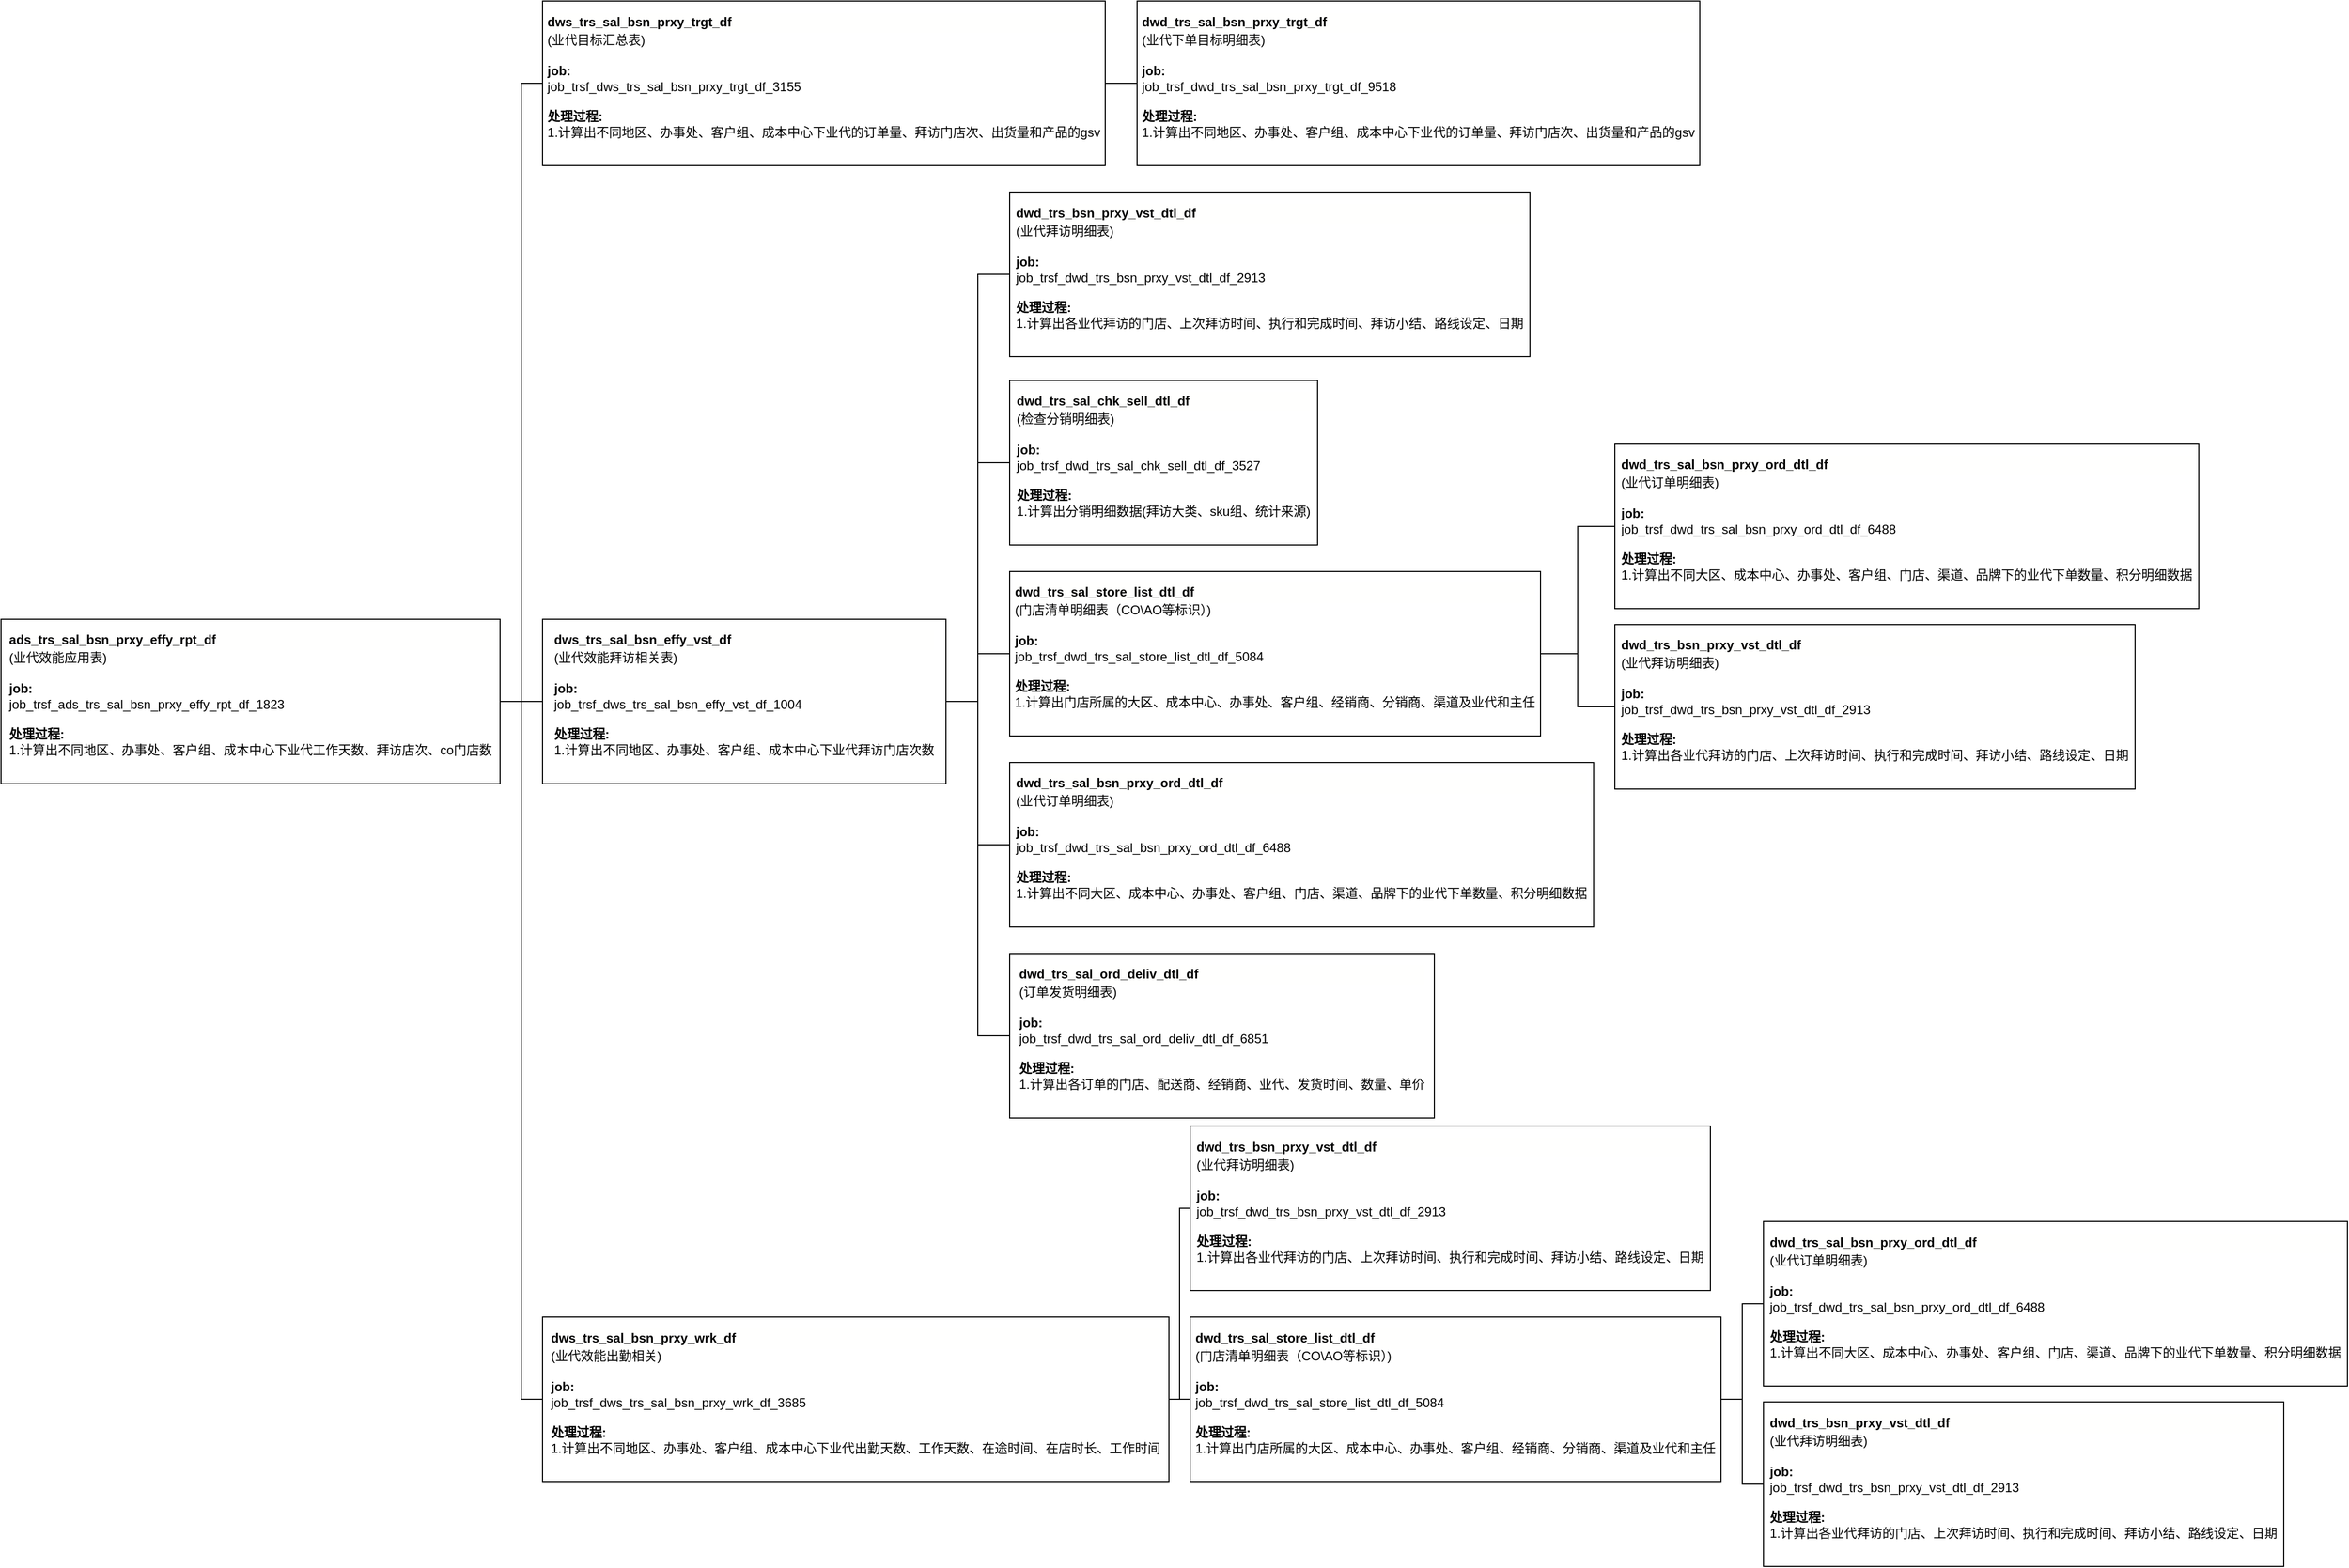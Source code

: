 <mxfile version="23.0.0" type="device" pages="4">
  <diagram id="A1w9XK3HSWpW4xJ76zjo" name="第 4 页">
    <mxGraphModel dx="2345" dy="1936" grid="1" gridSize="10" guides="1" tooltips="1" connect="1" arrows="1" fold="1" page="1" pageScale="1" pageWidth="827" pageHeight="1169" math="0" shadow="0">
      <root>
        <mxCell id="0" />
        <mxCell id="1" parent="0" />
        <mxCell id="ZB9V9vIrrxz0OQ32FVhS-6" style="edgeStyle=elbowEdgeStyle;rounded=0;orthogonalLoop=1;jettySize=auto;html=1;startArrow=none;endArrow=none;exitX=1;exitY=0.5;exitDx=0;exitDy=0;entryX=0;entryY=0.5;entryDx=0;entryDy=0;" parent="1" source="ZB9V9vIrrxz0OQ32FVhS-1" target="ZB9V9vIrrxz0OQ32FVhS-3" edge="1">
          <mxGeometry relative="1" as="geometry" />
        </mxCell>
        <mxCell id="6Jin7BW4H0VPUZFWsNYQ-3" style="edgeStyle=elbowEdgeStyle;rounded=0;orthogonalLoop=1;jettySize=auto;html=1;startArrow=none;endArrow=none;exitX=1;exitY=0.5;exitDx=0;exitDy=0;" parent="1" source="ZB9V9vIrrxz0OQ32FVhS-1" target="6Jin7BW4H0VPUZFWsNYQ-1" edge="1">
          <mxGeometry relative="1" as="geometry" />
        </mxCell>
        <mxCell id="6Jin7BW4H0VPUZFWsNYQ-21" style="edgeStyle=elbowEdgeStyle;rounded=0;orthogonalLoop=1;jettySize=auto;html=1;startArrow=none;endArrow=none;exitX=1;exitY=0.5;exitDx=0;exitDy=0;" parent="1" source="ZB9V9vIrrxz0OQ32FVhS-1" target="6Jin7BW4H0VPUZFWsNYQ-20" edge="1">
          <mxGeometry relative="1" as="geometry" />
        </mxCell>
        <UserObject label="&lt;div style=&quot;text-align: left;&quot;&gt;&lt;div style=&quot;background-color: rgb(255, 255, 254); line-height: 19px;&quot;&gt;&lt;font style=&quot;font-size: 12px;&quot; face=&quot;Helvetica&quot;&gt;&lt;b&gt;ads_trs_sal_bsn_prxy_effy_rpt_df&lt;/b&gt;&lt;/font&gt;&lt;/div&gt;&lt;/div&gt;&lt;div style=&quot;text-align: left;&quot;&gt;(业代效能应用表&lt;span style=&quot;background-color: initial;&quot;&gt;)&lt;/span&gt;&lt;br&gt;&lt;/div&gt;&lt;div style=&quot;text-align: left;&quot;&gt;&lt;br&gt;&lt;/div&gt;&lt;div style=&quot;text-align: left;&quot;&gt;&lt;b style=&quot;background-color: initial;&quot;&gt;job:&lt;/b&gt;&lt;/div&gt;&lt;div style=&quot;text-align: left;&quot;&gt;job_trsf_ads_trs_sal_bsn_prxy_effy_rpt_df_1823&lt;br&gt;&lt;/div&gt;&lt;div style=&quot;text-align: left;&quot;&gt;&lt;br&gt;&lt;/div&gt;&lt;div style=&quot;font-weight: bold; text-align: left;&quot;&gt;&lt;b style=&quot;background-color: initial;&quot;&gt;处理过程:&lt;/b&gt;&lt;/div&gt;1.计算出不同地区、办事处、客户组、成本中心下业代工作天数、拜访店次、co门店数&lt;div style=&quot;text-align: left;&quot;&gt;&lt;br&gt;&lt;/div&gt;" treeRoot="1" id="ZB9V9vIrrxz0OQ32FVhS-1">
          <mxCell style="whiteSpace=wrap;html=1;align=center;treeFolding=1;treeMoving=1;newEdgeStyle={&quot;edgeStyle&quot;:&quot;elbowEdgeStyle&quot;,&quot;startArrow&quot;:&quot;none&quot;,&quot;endArrow&quot;:&quot;none&quot;};" parent="1" vertex="1">
            <mxGeometry x="-480" y="262.5" width="470" height="155" as="geometry" />
          </mxCell>
        </UserObject>
        <mxCell id="ZB9V9vIrrxz0OQ32FVhS-5" style="edgeStyle=elbowEdgeStyle;rounded=0;orthogonalLoop=1;jettySize=auto;html=1;startArrow=none;endArrow=none;exitX=1;exitY=0.5;exitDx=0;exitDy=0;entryX=0;entryY=0.5;entryDx=0;entryDy=0;" parent="1" source="ZB9V9vIrrxz0OQ32FVhS-3" target="ZB9V9vIrrxz0OQ32FVhS-4" edge="1">
          <mxGeometry relative="1" as="geometry" />
        </mxCell>
        <UserObject label="&lt;div style=&quot;text-align: left;&quot;&gt;&lt;div style=&quot;background-color: rgb(255, 255, 254); line-height: 19px;&quot;&gt;&lt;b style=&quot;&quot;&gt;&lt;font style=&quot;font-size: 12px;&quot;&gt;dws_trs_sal_bsn_prxy_trgt_df&lt;/font&gt;&lt;/b&gt;&lt;/div&gt;&lt;/div&gt;&lt;div style=&quot;text-align: left;&quot;&gt;(业代目标汇总表&lt;span style=&quot;background-color: initial;&quot;&gt;)&lt;/span&gt;&lt;br&gt;&lt;/div&gt;&lt;div style=&quot;text-align: left;&quot;&gt;&lt;br&gt;&lt;/div&gt;&lt;div style=&quot;text-align: left;&quot;&gt;&lt;b style=&quot;background-color: initial;&quot;&gt;job:&lt;/b&gt;&lt;/div&gt;&lt;div style=&quot;text-align: left;&quot;&gt;job_trsf_dws_trs_sal_bsn_prxy_trgt_df_3155&lt;br&gt;&lt;/div&gt;&lt;div style=&quot;text-align: left;&quot;&gt;&lt;br&gt;&lt;/div&gt;&lt;div style=&quot;font-weight: bold; text-align: left;&quot;&gt;&lt;b style=&quot;background-color: initial;&quot;&gt;处理过程:&lt;/b&gt;&lt;/div&gt;1.计算出不同地区、办事处、客户组、成本中心下业代的订单量、拜访门店次、出货量和产品的gsv&lt;div style=&quot;text-align: left;&quot;&gt;&lt;br&gt;&lt;/div&gt;" treeRoot="1" id="ZB9V9vIrrxz0OQ32FVhS-3">
          <mxCell style="whiteSpace=wrap;html=1;align=center;treeFolding=1;treeMoving=1;newEdgeStyle={&quot;edgeStyle&quot;:&quot;elbowEdgeStyle&quot;,&quot;startArrow&quot;:&quot;none&quot;,&quot;endArrow&quot;:&quot;none&quot;};" parent="1" vertex="1">
            <mxGeometry x="30" y="-320" width="530" height="155" as="geometry" />
          </mxCell>
        </UserObject>
        <UserObject label="&lt;div style=&quot;text-align: left;&quot;&gt;&lt;div style=&quot;background-color: rgb(255, 255, 254); line-height: 19px;&quot;&gt;&lt;div style=&quot;line-height: 19px;&quot;&gt;&lt;font style=&quot;font-size: 12px;&quot;&gt;&lt;b&gt;dwd_trs_sal_bsn_prxy_trgt_df&lt;/b&gt;&lt;/font&gt;&lt;/div&gt;&lt;/div&gt;&lt;/div&gt;&lt;div style=&quot;text-align: left;&quot;&gt;(业代下单目标明细表&lt;span style=&quot;background-color: initial;&quot;&gt;)&lt;/span&gt;&lt;br&gt;&lt;/div&gt;&lt;div style=&quot;text-align: left;&quot;&gt;&lt;br&gt;&lt;/div&gt;&lt;div style=&quot;text-align: left;&quot;&gt;&lt;b style=&quot;background-color: initial;&quot;&gt;job:&lt;/b&gt;&lt;/div&gt;&lt;div style=&quot;text-align: left;&quot;&gt;job_trsf_dwd_trs_sal_bsn_prxy_trgt_df_9518&lt;/div&gt;&lt;div style=&quot;text-align: left;&quot;&gt;&lt;br&gt;&lt;/div&gt;&lt;div style=&quot;font-weight: bold; text-align: left;&quot;&gt;&lt;b style=&quot;background-color: initial;&quot;&gt;处理过程:&lt;/b&gt;&lt;/div&gt;&lt;div style=&quot;text-align: left;&quot;&gt;1.计算出不同地区、办事处、客户组、成本中心下业代的订单量、拜访门店次、出货量和产品的gsv&lt;/div&gt;&lt;div style=&quot;text-align: left;&quot;&gt;&lt;br&gt;&lt;/div&gt;" treeRoot="1" id="ZB9V9vIrrxz0OQ32FVhS-4">
          <mxCell style="whiteSpace=wrap;html=1;align=center;treeFolding=1;treeMoving=1;newEdgeStyle={&quot;edgeStyle&quot;:&quot;elbowEdgeStyle&quot;,&quot;startArrow&quot;:&quot;none&quot;,&quot;endArrow&quot;:&quot;none&quot;};" parent="1" vertex="1">
            <mxGeometry x="590" y="-320" width="530" height="155" as="geometry" />
          </mxCell>
        </UserObject>
        <mxCell id="6Jin7BW4H0VPUZFWsNYQ-5" style="edgeStyle=elbowEdgeStyle;rounded=0;orthogonalLoop=1;jettySize=auto;html=1;startArrow=none;endArrow=none;exitX=1;exitY=0.5;exitDx=0;exitDy=0;entryX=0;entryY=0.5;entryDx=0;entryDy=0;" parent="1" source="6Jin7BW4H0VPUZFWsNYQ-1" target="6Jin7BW4H0VPUZFWsNYQ-4" edge="1">
          <mxGeometry relative="1" as="geometry" />
        </mxCell>
        <mxCell id="6Jin7BW4H0VPUZFWsNYQ-7" style="edgeStyle=elbowEdgeStyle;rounded=0;orthogonalLoop=1;jettySize=auto;html=1;startArrow=none;endArrow=none;exitX=1;exitY=0.5;exitDx=0;exitDy=0;entryX=0;entryY=0.5;entryDx=0;entryDy=0;" parent="1" source="6Jin7BW4H0VPUZFWsNYQ-1" target="6Jin7BW4H0VPUZFWsNYQ-6" edge="1">
          <mxGeometry relative="1" as="geometry" />
        </mxCell>
        <mxCell id="6Jin7BW4H0VPUZFWsNYQ-9" style="edgeStyle=elbowEdgeStyle;rounded=0;orthogonalLoop=1;jettySize=auto;html=1;startArrow=none;endArrow=none;exitX=1;exitY=0.5;exitDx=0;exitDy=0;" parent="1" source="6Jin7BW4H0VPUZFWsNYQ-1" target="6Jin7BW4H0VPUZFWsNYQ-8" edge="1">
          <mxGeometry relative="1" as="geometry" />
        </mxCell>
        <mxCell id="6Jin7BW4H0VPUZFWsNYQ-17" style="edgeStyle=elbowEdgeStyle;rounded=0;orthogonalLoop=1;jettySize=auto;html=1;startArrow=none;endArrow=none;exitX=1;exitY=0.5;exitDx=0;exitDy=0;entryX=0;entryY=0.5;entryDx=0;entryDy=0;" parent="1" source="6Jin7BW4H0VPUZFWsNYQ-1" target="6Jin7BW4H0VPUZFWsNYQ-16" edge="1">
          <mxGeometry relative="1" as="geometry" />
        </mxCell>
        <mxCell id="6Jin7BW4H0VPUZFWsNYQ-19" style="edgeStyle=elbowEdgeStyle;rounded=0;orthogonalLoop=1;jettySize=auto;html=1;startArrow=none;endArrow=none;exitX=1;exitY=0.5;exitDx=0;exitDy=0;entryX=0;entryY=0.5;entryDx=0;entryDy=0;" parent="1" source="6Jin7BW4H0VPUZFWsNYQ-1" target="6Jin7BW4H0VPUZFWsNYQ-18" edge="1">
          <mxGeometry relative="1" as="geometry" />
        </mxCell>
        <UserObject label="&lt;div style=&quot;text-align: left;&quot;&gt;&lt;div style=&quot;background-color: rgb(255, 255, 254); line-height: 19px;&quot;&gt;&lt;div style=&quot;line-height: 19px;&quot;&gt;&lt;font style=&quot;font-size: 12px;&quot; face=&quot;Helvetica&quot;&gt;&lt;b&gt;dws_trs_sal_bsn_effy_vst_df&lt;/b&gt;&lt;/font&gt;&lt;/div&gt;&lt;/div&gt;&lt;/div&gt;&lt;div style=&quot;text-align: left;&quot;&gt;(业代效能拜访相关&lt;span style=&quot;background-color: initial;&quot;&gt;表&lt;/span&gt;&lt;span style=&quot;background-color: initial;&quot;&gt;)&lt;/span&gt;&lt;br&gt;&lt;/div&gt;&lt;div style=&quot;text-align: left;&quot;&gt;&lt;br&gt;&lt;/div&gt;&lt;div style=&quot;text-align: left;&quot;&gt;&lt;b style=&quot;background-color: initial;&quot;&gt;job:&lt;/b&gt;&lt;/div&gt;&lt;div style=&quot;text-align: left;&quot;&gt;job_trsf_dws_trs_sal_bsn_effy_vst_df_1004&lt;br&gt;&lt;/div&gt;&lt;div style=&quot;text-align: left;&quot;&gt;&lt;br&gt;&lt;/div&gt;&lt;div style=&quot;font-weight: bold; text-align: left;&quot;&gt;&lt;b style=&quot;background-color: initial;&quot;&gt;处理过程:&lt;/b&gt;&lt;/div&gt;1.计算出不同地区、办事处、客户组、成本中心下业代拜访门店次数&lt;div style=&quot;text-align: left;&quot;&gt;&lt;br&gt;&lt;/div&gt;" treeRoot="1" id="6Jin7BW4H0VPUZFWsNYQ-1">
          <mxCell style="whiteSpace=wrap;html=1;align=center;treeFolding=1;treeMoving=1;newEdgeStyle={&quot;edgeStyle&quot;:&quot;elbowEdgeStyle&quot;,&quot;startArrow&quot;:&quot;none&quot;,&quot;endArrow&quot;:&quot;none&quot;};" parent="1" vertex="1">
            <mxGeometry x="30" y="262.5" width="380" height="155" as="geometry" />
          </mxCell>
        </UserObject>
        <UserObject label="&lt;div style=&quot;text-align: left;&quot;&gt;&lt;div style=&quot;background-color: rgb(255, 255, 254); line-height: 19px;&quot;&gt;&lt;div style=&quot;line-height: 19px;&quot;&gt;&lt;div style=&quot;line-height: 19px;&quot;&gt;&lt;font style=&quot;font-size: 12px;&quot;&gt;&lt;b&gt;dwd_trs_bsn_prxy_vst_dtl_df&lt;/b&gt;&lt;/font&gt;&lt;/div&gt;&lt;/div&gt;&lt;/div&gt;&lt;/div&gt;&lt;div style=&quot;text-align: left;&quot;&gt;(业代拜访明细表&lt;span style=&quot;background-color: initial;&quot;&gt;)&lt;/span&gt;&lt;br&gt;&lt;/div&gt;&lt;div style=&quot;text-align: left;&quot;&gt;&lt;br&gt;&lt;/div&gt;&lt;div style=&quot;text-align: left;&quot;&gt;&lt;b style=&quot;background-color: initial;&quot;&gt;job:&lt;/b&gt;&lt;/div&gt;&lt;div style=&quot;text-align: left;&quot;&gt;job_trsf_dwd_trs_bsn_prxy_vst_dtl_df_2913&lt;br&gt;&lt;/div&gt;&lt;div style=&quot;text-align: left;&quot;&gt;&lt;br&gt;&lt;/div&gt;&lt;div style=&quot;font-weight: bold; text-align: left;&quot;&gt;&lt;b style=&quot;background-color: initial;&quot;&gt;处理过程:&lt;/b&gt;&lt;/div&gt;1.计算出各业代拜访的门店、上次拜访时间、执行和完成时间、拜访小结、路线设定、日期&lt;div style=&quot;text-align: left;&quot;&gt;&lt;br&gt;&lt;/div&gt;" treeRoot="1" id="6Jin7BW4H0VPUZFWsNYQ-4">
          <mxCell style="whiteSpace=wrap;html=1;align=center;treeFolding=1;treeMoving=1;newEdgeStyle={&quot;edgeStyle&quot;:&quot;elbowEdgeStyle&quot;,&quot;startArrow&quot;:&quot;none&quot;,&quot;endArrow&quot;:&quot;none&quot;};" parent="1" vertex="1">
            <mxGeometry x="470" y="-140" width="490" height="155" as="geometry" />
          </mxCell>
        </UserObject>
        <UserObject label="&lt;div style=&quot;text-align: left;&quot;&gt;&lt;div style=&quot;background-color: rgb(255, 255, 254); line-height: 19px;&quot;&gt;&lt;div style=&quot;line-height: 19px;&quot;&gt;&lt;div style=&quot;line-height: 19px;&quot;&gt;&lt;div style=&quot;line-height: 19px;&quot;&gt;&lt;font style=&quot;font-size: 12px;&quot; face=&quot;Helvetica&quot;&gt;&lt;b&gt;dwd_trs_sal_chk_sell_dtl_df&lt;/b&gt;&lt;/font&gt;&lt;/div&gt;&lt;/div&gt;&lt;/div&gt;&lt;/div&gt;&lt;/div&gt;&lt;div style=&quot;text-align: left;&quot;&gt;(检查分销明细表&lt;span style=&quot;background-color: initial;&quot;&gt;)&lt;/span&gt;&lt;br&gt;&lt;/div&gt;&lt;div style=&quot;text-align: left;&quot;&gt;&lt;br&gt;&lt;/div&gt;&lt;div style=&quot;text-align: left;&quot;&gt;&lt;b style=&quot;background-color: initial;&quot;&gt;job:&lt;/b&gt;&lt;/div&gt;&lt;div style=&quot;text-align: left;&quot;&gt;job_trsf_dwd_trs_sal_chk_sell_dtl_df_3527&lt;br&gt;&lt;/div&gt;&lt;div style=&quot;text-align: left;&quot;&gt;&lt;br&gt;&lt;/div&gt;&lt;div style=&quot;font-weight: bold; text-align: left;&quot;&gt;&lt;b style=&quot;background-color: initial;&quot;&gt;处理过程:&lt;/b&gt;&lt;/div&gt;1.计算出分销明细数据(拜访大类、sku组、统计来源)&lt;div style=&quot;text-align: left;&quot;&gt;&lt;br&gt;&lt;/div&gt;" treeRoot="1" id="6Jin7BW4H0VPUZFWsNYQ-6">
          <mxCell style="whiteSpace=wrap;html=1;align=center;treeFolding=1;treeMoving=1;newEdgeStyle={&quot;edgeStyle&quot;:&quot;elbowEdgeStyle&quot;,&quot;startArrow&quot;:&quot;none&quot;,&quot;endArrow&quot;:&quot;none&quot;};" parent="1" vertex="1">
            <mxGeometry x="470" y="37.5" width="290" height="155" as="geometry" />
          </mxCell>
        </UserObject>
        <mxCell id="6Jin7BW4H0VPUZFWsNYQ-12" style="edgeStyle=elbowEdgeStyle;rounded=0;orthogonalLoop=1;jettySize=auto;html=1;startArrow=none;endArrow=none;exitX=1;exitY=0.5;exitDx=0;exitDy=0;entryX=0;entryY=0.5;entryDx=0;entryDy=0;" parent="1" source="6Jin7BW4H0VPUZFWsNYQ-8" target="6Jin7BW4H0VPUZFWsNYQ-10" edge="1">
          <mxGeometry relative="1" as="geometry" />
        </mxCell>
        <mxCell id="6Jin7BW4H0VPUZFWsNYQ-14" style="edgeStyle=elbowEdgeStyle;rounded=0;orthogonalLoop=1;jettySize=auto;html=1;startArrow=none;endArrow=none;exitX=1;exitY=0.5;exitDx=0;exitDy=0;" parent="1" source="6Jin7BW4H0VPUZFWsNYQ-8" target="6Jin7BW4H0VPUZFWsNYQ-15" edge="1">
          <mxGeometry relative="1" as="geometry">
            <mxPoint x="1040" y="375" as="targetPoint" />
          </mxGeometry>
        </mxCell>
        <UserObject label="&lt;div style=&quot;text-align: left;&quot;&gt;&lt;div style=&quot;background-color: rgb(255, 255, 254); line-height: 19px;&quot;&gt;&lt;div style=&quot;line-height: 19px;&quot;&gt;&lt;div style=&quot;line-height: 19px;&quot;&gt;&lt;font style=&quot;font-size: 12px;&quot; face=&quot;Helvetica&quot;&gt;&lt;b&gt;dwd_trs_sal_store_list_dtl_df&lt;/b&gt;&lt;/font&gt;&lt;/div&gt;&lt;/div&gt;&lt;/div&gt;&lt;/div&gt;&lt;div style=&quot;text-align: left;&quot;&gt;(门店清单明细表（CO\AO等标识）&lt;span style=&quot;background-color: initial;&quot;&gt;)&lt;/span&gt;&lt;br&gt;&lt;/div&gt;&lt;div style=&quot;text-align: left;&quot;&gt;&lt;br&gt;&lt;/div&gt;&lt;div style=&quot;text-align: left;&quot;&gt;&lt;b style=&quot;background-color: initial;&quot;&gt;job:&lt;/b&gt;&lt;/div&gt;&lt;div style=&quot;text-align: left;&quot;&gt;job_trsf_dwd_trs_sal_store_list_dtl_df_5084&lt;br&gt;&lt;/div&gt;&lt;div style=&quot;text-align: left;&quot;&gt;&lt;br&gt;&lt;/div&gt;&lt;div style=&quot;font-weight: bold; text-align: left;&quot;&gt;&lt;b style=&quot;background-color: initial;&quot;&gt;处理过程:&lt;/b&gt;&lt;/div&gt;1.计算出门店所属的大区、成本中心、办事处、客户组、经销商、分销商、渠道及业代和主任&lt;div style=&quot;text-align: left;&quot;&gt;&lt;br&gt;&lt;/div&gt;" treeRoot="1" id="6Jin7BW4H0VPUZFWsNYQ-8">
          <mxCell style="whiteSpace=wrap;html=1;align=center;treeFolding=1;treeMoving=1;newEdgeStyle={&quot;edgeStyle&quot;:&quot;elbowEdgeStyle&quot;,&quot;startArrow&quot;:&quot;none&quot;,&quot;endArrow&quot;:&quot;none&quot;};" parent="1" vertex="1">
            <mxGeometry x="470" y="217.5" width="500" height="155" as="geometry" />
          </mxCell>
        </UserObject>
        <UserObject label="&lt;div style=&quot;text-align: left;&quot;&gt;&lt;div style=&quot;background-color: rgb(255, 255, 254); line-height: 19px;&quot;&gt;&lt;div style=&quot;line-height: 19px;&quot;&gt;&lt;div style=&quot;line-height: 19px;&quot;&gt;&lt;div style=&quot;line-height: 19px;&quot;&gt;&lt;font style=&quot;font-size: 12px;&quot; face=&quot;Helvetica&quot;&gt;&lt;b&gt;dwd_trs_sal_bsn_prxy_ord_dtl_df&lt;/b&gt;&lt;/font&gt;&lt;/div&gt;&lt;/div&gt;&lt;/div&gt;&lt;/div&gt;&lt;/div&gt;&lt;div style=&quot;text-align: left;&quot;&gt;(业代订单明细表&lt;span style=&quot;background-color: initial;&quot;&gt;)&lt;/span&gt;&lt;/div&gt;&lt;div style=&quot;text-align: left;&quot;&gt;&lt;br&gt;&lt;/div&gt;&lt;div style=&quot;text-align: left;&quot;&gt;&lt;b style=&quot;background-color: initial;&quot;&gt;job:&lt;/b&gt;&lt;/div&gt;&lt;div style=&quot;text-align: left;&quot;&gt;job_trsf_dwd_trs_sal_bsn_prxy_ord_dtl_df_6488&lt;br&gt;&lt;/div&gt;&lt;div style=&quot;text-align: left;&quot;&gt;&lt;br&gt;&lt;/div&gt;&lt;div style=&quot;font-weight: bold; text-align: left;&quot;&gt;&lt;b style=&quot;background-color: initial;&quot;&gt;处理过程:&lt;/b&gt;&lt;/div&gt;1.计算出不同大区、成本中心、办事处、客户组、门店、渠道、品牌下的业代下单数量、积分明细数据&lt;div style=&quot;text-align: left;&quot;&gt;&lt;br&gt;&lt;/div&gt;" treeRoot="1" id="6Jin7BW4H0VPUZFWsNYQ-10">
          <mxCell style="whiteSpace=wrap;html=1;align=center;treeFolding=1;treeMoving=1;newEdgeStyle={&quot;edgeStyle&quot;:&quot;elbowEdgeStyle&quot;,&quot;startArrow&quot;:&quot;none&quot;,&quot;endArrow&quot;:&quot;none&quot;};" parent="1" vertex="1">
            <mxGeometry x="1040" y="97.5" width="550" height="155" as="geometry" />
          </mxCell>
        </UserObject>
        <UserObject label="&lt;div style=&quot;text-align: left;&quot;&gt;&lt;div style=&quot;background-color: rgb(255, 255, 254); line-height: 19px;&quot;&gt;&lt;div style=&quot;line-height: 19px;&quot;&gt;&lt;div style=&quot;line-height: 19px;&quot;&gt;&lt;font style=&quot;font-size: 12px;&quot;&gt;&lt;b&gt;dwd_trs_bsn_prxy_vst_dtl_df&lt;/b&gt;&lt;/font&gt;&lt;/div&gt;&lt;/div&gt;&lt;/div&gt;&lt;/div&gt;&lt;div style=&quot;text-align: left;&quot;&gt;(业代拜访明细表&lt;span style=&quot;background-color: initial;&quot;&gt;)&lt;/span&gt;&lt;br&gt;&lt;/div&gt;&lt;div style=&quot;text-align: left;&quot;&gt;&lt;br&gt;&lt;/div&gt;&lt;div style=&quot;text-align: left;&quot;&gt;&lt;b style=&quot;background-color: initial;&quot;&gt;job:&lt;/b&gt;&lt;/div&gt;&lt;div style=&quot;text-align: left;&quot;&gt;job_trsf_dwd_trs_bsn_prxy_vst_dtl_df_2913&lt;br&gt;&lt;/div&gt;&lt;div style=&quot;text-align: left;&quot;&gt;&lt;br&gt;&lt;/div&gt;&lt;div style=&quot;font-weight: bold; text-align: left;&quot;&gt;&lt;b style=&quot;background-color: initial;&quot;&gt;处理过程:&lt;/b&gt;&lt;/div&gt;1.计算出各业代拜访的门店、上次拜访时间、执行和完成时间、拜访小结、路线设定、日期&lt;div style=&quot;text-align: left;&quot;&gt;&lt;br&gt;&lt;/div&gt;" treeRoot="1" id="6Jin7BW4H0VPUZFWsNYQ-15">
          <mxCell style="whiteSpace=wrap;html=1;align=center;treeFolding=1;treeMoving=1;newEdgeStyle={&quot;edgeStyle&quot;:&quot;elbowEdgeStyle&quot;,&quot;startArrow&quot;:&quot;none&quot;,&quot;endArrow&quot;:&quot;none&quot;};" parent="1" vertex="1">
            <mxGeometry x="1040" y="267.5" width="490" height="155" as="geometry" />
          </mxCell>
        </UserObject>
        <UserObject label="&lt;div style=&quot;text-align: left;&quot;&gt;&lt;div style=&quot;background-color: rgb(255, 255, 254); line-height: 19px;&quot;&gt;&lt;div style=&quot;line-height: 19px;&quot;&gt;&lt;div style=&quot;line-height: 19px;&quot;&gt;&lt;div style=&quot;line-height: 19px;&quot;&gt;&lt;font style=&quot;font-size: 12px;&quot; face=&quot;Helvetica&quot;&gt;&lt;b&gt;dwd_trs_sal_bsn_prxy_ord_dtl_df&lt;/b&gt;&lt;/font&gt;&lt;/div&gt;&lt;/div&gt;&lt;/div&gt;&lt;/div&gt;&lt;/div&gt;&lt;div style=&quot;text-align: left;&quot;&gt;(业代订单明细表&lt;span style=&quot;background-color: initial;&quot;&gt;)&lt;/span&gt;&lt;/div&gt;&lt;div style=&quot;text-align: left;&quot;&gt;&lt;br&gt;&lt;/div&gt;&lt;div style=&quot;text-align: left;&quot;&gt;&lt;b style=&quot;background-color: initial;&quot;&gt;job:&lt;/b&gt;&lt;/div&gt;&lt;div style=&quot;text-align: left;&quot;&gt;job_trsf_dwd_trs_sal_bsn_prxy_ord_dtl_df_6488&lt;br&gt;&lt;/div&gt;&lt;div style=&quot;text-align: left;&quot;&gt;&lt;br&gt;&lt;/div&gt;&lt;div style=&quot;font-weight: bold; text-align: left;&quot;&gt;&lt;b style=&quot;background-color: initial;&quot;&gt;处理过程:&lt;/b&gt;&lt;/div&gt;1.计算出不同大区、成本中心、办事处、客户组、门店、渠道、品牌下的业代下单数量、积分明细数据&lt;div style=&quot;text-align: left;&quot;&gt;&lt;br&gt;&lt;/div&gt;" treeRoot="1" id="6Jin7BW4H0VPUZFWsNYQ-16">
          <mxCell style="whiteSpace=wrap;html=1;align=center;treeFolding=1;treeMoving=1;newEdgeStyle={&quot;edgeStyle&quot;:&quot;elbowEdgeStyle&quot;,&quot;startArrow&quot;:&quot;none&quot;,&quot;endArrow&quot;:&quot;none&quot;};" parent="1" vertex="1">
            <mxGeometry x="470" y="397.5" width="550" height="155" as="geometry" />
          </mxCell>
        </UserObject>
        <UserObject label="&lt;div style=&quot;text-align: left;&quot;&gt;&lt;div style=&quot;background-color: rgb(255, 255, 254); line-height: 19px;&quot;&gt;&lt;div style=&quot;line-height: 19px;&quot;&gt;&lt;div style=&quot;line-height: 19px;&quot;&gt;&lt;div style=&quot;line-height: 19px;&quot;&gt;&lt;div style=&quot;line-height: 19px;&quot;&gt;&lt;font style=&quot;font-size: 12px;&quot; face=&quot;Helvetica&quot;&gt;&lt;b&gt;dwd_trs_sal_ord_deliv_dtl_df&lt;/b&gt;&lt;/font&gt;&lt;/div&gt;&lt;/div&gt;&lt;/div&gt;&lt;/div&gt;&lt;/div&gt;&lt;/div&gt;&lt;div style=&quot;text-align: left;&quot;&gt;(订单发货明细表&lt;span style=&quot;background-color: initial;&quot;&gt;)&lt;/span&gt;&lt;br&gt;&lt;/div&gt;&lt;div style=&quot;text-align: left;&quot;&gt;&lt;br&gt;&lt;/div&gt;&lt;div style=&quot;text-align: left;&quot;&gt;&lt;b style=&quot;background-color: initial;&quot;&gt;job:&lt;/b&gt;&lt;/div&gt;&lt;div style=&quot;text-align: left;&quot;&gt;job_trsf_dwd_trs_sal_ord_deliv_dtl_df_6851&lt;/div&gt;&lt;div style=&quot;text-align: left;&quot;&gt;&lt;br&gt;&lt;/div&gt;&lt;div style=&quot;font-weight: bold; text-align: left;&quot;&gt;&lt;b style=&quot;background-color: initial;&quot;&gt;处理过程:&lt;/b&gt;&lt;/div&gt;1.计算出各订单的门店、配送商、经销商、业代、发货时间、数量、单价&lt;div style=&quot;text-align: left;&quot;&gt;&lt;br&gt;&lt;/div&gt;" treeRoot="1" id="6Jin7BW4H0VPUZFWsNYQ-18">
          <mxCell style="whiteSpace=wrap;html=1;align=center;treeFolding=1;treeMoving=1;newEdgeStyle={&quot;edgeStyle&quot;:&quot;elbowEdgeStyle&quot;,&quot;startArrow&quot;:&quot;none&quot;,&quot;endArrow&quot;:&quot;none&quot;};" parent="1" vertex="1">
            <mxGeometry x="470" y="577.5" width="400" height="155" as="geometry" />
          </mxCell>
        </UserObject>
        <mxCell id="6Jin7BW4H0VPUZFWsNYQ-25" style="edgeStyle=elbowEdgeStyle;rounded=0;orthogonalLoop=1;jettySize=auto;html=1;startArrow=none;endArrow=none;exitX=1;exitY=0.5;exitDx=0;exitDy=0;entryX=0;entryY=0.5;entryDx=0;entryDy=0;" parent="1" source="6Jin7BW4H0VPUZFWsNYQ-20" target="6Jin7BW4H0VPUZFWsNYQ-24" edge="1">
          <mxGeometry relative="1" as="geometry" />
        </mxCell>
        <mxCell id="6Jin7BW4H0VPUZFWsNYQ-27" style="edgeStyle=elbowEdgeStyle;rounded=0;orthogonalLoop=1;jettySize=auto;html=1;startArrow=none;endArrow=none;exitX=1;exitY=0.5;exitDx=0;exitDy=0;entryX=0;entryY=0.5;entryDx=0;entryDy=0;" parent="1" source="6Jin7BW4H0VPUZFWsNYQ-20" target="6Jin7BW4H0VPUZFWsNYQ-26" edge="1">
          <mxGeometry relative="1" as="geometry" />
        </mxCell>
        <UserObject label="&lt;div style=&quot;text-align: left;&quot;&gt;&lt;div style=&quot;background-color: rgb(255, 255, 254); line-height: 19px;&quot;&gt;&lt;div style=&quot;line-height: 19px;&quot;&gt;&lt;div style=&quot;line-height: 19px;&quot;&gt;&lt;div style=&quot;line-height: 19px;&quot;&gt;&lt;div style=&quot;line-height: 19px;&quot;&gt;&lt;div style=&quot;line-height: 19px;&quot;&gt;&lt;font style=&quot;font-size: 12px;&quot;&gt;&lt;b&gt;dws_trs_sal_bsn_prxy_wrk_df&lt;/b&gt;&lt;/font&gt;&lt;/div&gt;&lt;/div&gt;&lt;/div&gt;&lt;/div&gt;&lt;/div&gt;&lt;/div&gt;&lt;/div&gt;&lt;div style=&quot;text-align: left;&quot;&gt;(业代效能出勤相关&lt;span style=&quot;background-color: initial;&quot;&gt;)&lt;/span&gt;&lt;br&gt;&lt;/div&gt;&lt;div style=&quot;text-align: left;&quot;&gt;&lt;br&gt;&lt;/div&gt;&lt;div style=&quot;text-align: left;&quot;&gt;&lt;b style=&quot;background-color: initial;&quot;&gt;job:&lt;/b&gt;&lt;/div&gt;&lt;div style=&quot;text-align: left;&quot;&gt;job_trsf_dws_trs_sal_bsn_prxy_wrk_df_3685&lt;br&gt;&lt;/div&gt;&lt;div style=&quot;text-align: left;&quot;&gt;&lt;br&gt;&lt;/div&gt;&lt;div style=&quot;font-weight: bold; text-align: left;&quot;&gt;&lt;b style=&quot;background-color: initial;&quot;&gt;处理过程:&lt;/b&gt;&lt;/div&gt;1.计算出不同地区、办事处、客户组、成本中心下业代出勤天数、工作天数、在途时间、在店时长、工作时间&lt;div style=&quot;text-align: left;&quot;&gt;&lt;br&gt;&lt;/div&gt;" treeRoot="1" id="6Jin7BW4H0VPUZFWsNYQ-20">
          <mxCell style="whiteSpace=wrap;html=1;align=center;treeFolding=1;treeMoving=1;newEdgeStyle={&quot;edgeStyle&quot;:&quot;elbowEdgeStyle&quot;,&quot;startArrow&quot;:&quot;none&quot;,&quot;endArrow&quot;:&quot;none&quot;};" parent="1" vertex="1">
            <mxGeometry x="30" y="920" width="590" height="155" as="geometry" />
          </mxCell>
        </UserObject>
        <UserObject label="&lt;div style=&quot;text-align: left;&quot;&gt;&lt;div style=&quot;background-color: rgb(255, 255, 254); line-height: 19px;&quot;&gt;&lt;div style=&quot;line-height: 19px;&quot;&gt;&lt;div style=&quot;line-height: 19px;&quot;&gt;&lt;font style=&quot;font-size: 12px;&quot;&gt;&lt;b&gt;dwd_trs_bsn_prxy_vst_dtl_df&lt;/b&gt;&lt;/font&gt;&lt;/div&gt;&lt;/div&gt;&lt;/div&gt;&lt;/div&gt;&lt;div style=&quot;text-align: left;&quot;&gt;(业代拜访明细表&lt;span style=&quot;background-color: initial;&quot;&gt;)&lt;/span&gt;&lt;br&gt;&lt;/div&gt;&lt;div style=&quot;text-align: left;&quot;&gt;&lt;br&gt;&lt;/div&gt;&lt;div style=&quot;text-align: left;&quot;&gt;&lt;b style=&quot;background-color: initial;&quot;&gt;job:&lt;/b&gt;&lt;/div&gt;&lt;div style=&quot;text-align: left;&quot;&gt;job_trsf_dwd_trs_bsn_prxy_vst_dtl_df_2913&lt;br&gt;&lt;/div&gt;&lt;div style=&quot;text-align: left;&quot;&gt;&lt;br&gt;&lt;/div&gt;&lt;div style=&quot;font-weight: bold; text-align: left;&quot;&gt;&lt;b style=&quot;background-color: initial;&quot;&gt;处理过程:&lt;/b&gt;&lt;/div&gt;1.计算出各业代拜访的门店、上次拜访时间、执行和完成时间、拜访小结、路线设定、日期&lt;div style=&quot;text-align: left;&quot;&gt;&lt;br&gt;&lt;/div&gt;" treeRoot="1" id="6Jin7BW4H0VPUZFWsNYQ-24">
          <mxCell style="whiteSpace=wrap;html=1;align=center;treeFolding=1;treeMoving=1;newEdgeStyle={&quot;edgeStyle&quot;:&quot;elbowEdgeStyle&quot;,&quot;startArrow&quot;:&quot;none&quot;,&quot;endArrow&quot;:&quot;none&quot;};" parent="1" vertex="1">
            <mxGeometry x="640" y="740" width="490" height="155" as="geometry" />
          </mxCell>
        </UserObject>
        <mxCell id="6Jin7BW4H0VPUZFWsNYQ-31" style="edgeStyle=elbowEdgeStyle;rounded=0;orthogonalLoop=1;jettySize=auto;html=1;startArrow=none;endArrow=none;exitX=1;exitY=0.5;exitDx=0;exitDy=0;entryX=0;entryY=0.5;entryDx=0;entryDy=0;" parent="1" source="6Jin7BW4H0VPUZFWsNYQ-26" target="6Jin7BW4H0VPUZFWsNYQ-28" edge="1">
          <mxGeometry relative="1" as="geometry" />
        </mxCell>
        <mxCell id="6Jin7BW4H0VPUZFWsNYQ-32" style="edgeStyle=elbowEdgeStyle;rounded=0;orthogonalLoop=1;jettySize=auto;html=1;startArrow=none;endArrow=none;exitX=1;exitY=0.5;exitDx=0;exitDy=0;entryX=0;entryY=0.5;entryDx=0;entryDy=0;" parent="1" source="6Jin7BW4H0VPUZFWsNYQ-26" target="6Jin7BW4H0VPUZFWsNYQ-29" edge="1">
          <mxGeometry relative="1" as="geometry" />
        </mxCell>
        <UserObject label="&lt;div style=&quot;text-align: left;&quot;&gt;&lt;div style=&quot;background-color: rgb(255, 255, 254); line-height: 19px;&quot;&gt;&lt;div style=&quot;line-height: 19px;&quot;&gt;&lt;div style=&quot;line-height: 19px;&quot;&gt;&lt;font style=&quot;font-size: 12px;&quot; face=&quot;Helvetica&quot;&gt;&lt;b&gt;dwd_trs_sal_store_list_dtl_df&lt;/b&gt;&lt;/font&gt;&lt;/div&gt;&lt;/div&gt;&lt;/div&gt;&lt;/div&gt;&lt;div style=&quot;text-align: left;&quot;&gt;(门店清单明细表（CO\AO等标识）&lt;span style=&quot;background-color: initial;&quot;&gt;)&lt;/span&gt;&lt;br&gt;&lt;/div&gt;&lt;div style=&quot;text-align: left;&quot;&gt;&lt;br&gt;&lt;/div&gt;&lt;div style=&quot;text-align: left;&quot;&gt;&lt;b style=&quot;background-color: initial;&quot;&gt;job:&lt;/b&gt;&lt;/div&gt;&lt;div style=&quot;text-align: left;&quot;&gt;job_trsf_dwd_trs_sal_store_list_dtl_df_5084&lt;br&gt;&lt;/div&gt;&lt;div style=&quot;text-align: left;&quot;&gt;&lt;br&gt;&lt;/div&gt;&lt;div style=&quot;font-weight: bold; text-align: left;&quot;&gt;&lt;b style=&quot;background-color: initial;&quot;&gt;处理过程:&lt;/b&gt;&lt;/div&gt;1.计算出门店所属的大区、成本中心、办事处、客户组、经销商、分销商、渠道及业代和主任&lt;div style=&quot;text-align: left;&quot;&gt;&lt;br&gt;&lt;/div&gt;" treeRoot="1" id="6Jin7BW4H0VPUZFWsNYQ-26">
          <mxCell style="whiteSpace=wrap;html=1;align=center;treeFolding=1;treeMoving=1;newEdgeStyle={&quot;edgeStyle&quot;:&quot;elbowEdgeStyle&quot;,&quot;startArrow&quot;:&quot;none&quot;,&quot;endArrow&quot;:&quot;none&quot;};" parent="1" vertex="1">
            <mxGeometry x="640" y="920" width="500" height="155" as="geometry" />
          </mxCell>
        </UserObject>
        <UserObject label="&lt;div style=&quot;text-align: left;&quot;&gt;&lt;div style=&quot;background-color: rgb(255, 255, 254); line-height: 19px;&quot;&gt;&lt;div style=&quot;line-height: 19px;&quot;&gt;&lt;div style=&quot;line-height: 19px;&quot;&gt;&lt;div style=&quot;line-height: 19px;&quot;&gt;&lt;font style=&quot;font-size: 12px;&quot; face=&quot;Helvetica&quot;&gt;&lt;b&gt;dwd_trs_sal_bsn_prxy_ord_dtl_df&lt;/b&gt;&lt;/font&gt;&lt;/div&gt;&lt;/div&gt;&lt;/div&gt;&lt;/div&gt;&lt;/div&gt;&lt;div style=&quot;text-align: left;&quot;&gt;(业代订单明细表&lt;span style=&quot;background-color: initial;&quot;&gt;)&lt;/span&gt;&lt;/div&gt;&lt;div style=&quot;text-align: left;&quot;&gt;&lt;br&gt;&lt;/div&gt;&lt;div style=&quot;text-align: left;&quot;&gt;&lt;b style=&quot;background-color: initial;&quot;&gt;job:&lt;/b&gt;&lt;/div&gt;&lt;div style=&quot;text-align: left;&quot;&gt;job_trsf_dwd_trs_sal_bsn_prxy_ord_dtl_df_6488&lt;br&gt;&lt;/div&gt;&lt;div style=&quot;text-align: left;&quot;&gt;&lt;br&gt;&lt;/div&gt;&lt;div style=&quot;font-weight: bold; text-align: left;&quot;&gt;&lt;b style=&quot;background-color: initial;&quot;&gt;处理过程:&lt;/b&gt;&lt;/div&gt;1.计算出不同大区、成本中心、办事处、客户组、门店、渠道、品牌下的业代下单数量、积分明细数据&lt;div style=&quot;text-align: left;&quot;&gt;&lt;br&gt;&lt;/div&gt;" treeRoot="1" id="6Jin7BW4H0VPUZFWsNYQ-28">
          <mxCell style="whiteSpace=wrap;html=1;align=center;treeFolding=1;treeMoving=1;newEdgeStyle={&quot;edgeStyle&quot;:&quot;elbowEdgeStyle&quot;,&quot;startArrow&quot;:&quot;none&quot;,&quot;endArrow&quot;:&quot;none&quot;};" parent="1" vertex="1">
            <mxGeometry x="1180" y="830" width="550" height="155" as="geometry" />
          </mxCell>
        </UserObject>
        <UserObject label="&lt;div style=&quot;text-align: left;&quot;&gt;&lt;div style=&quot;background-color: rgb(255, 255, 254); line-height: 19px;&quot;&gt;&lt;div style=&quot;line-height: 19px;&quot;&gt;&lt;div style=&quot;line-height: 19px;&quot;&gt;&lt;font style=&quot;font-size: 12px;&quot;&gt;&lt;b&gt;dwd_trs_bsn_prxy_vst_dtl_df&lt;/b&gt;&lt;/font&gt;&lt;/div&gt;&lt;/div&gt;&lt;/div&gt;&lt;/div&gt;&lt;div style=&quot;text-align: left;&quot;&gt;(业代拜访明细表&lt;span style=&quot;background-color: initial;&quot;&gt;)&lt;/span&gt;&lt;br&gt;&lt;/div&gt;&lt;div style=&quot;text-align: left;&quot;&gt;&lt;br&gt;&lt;/div&gt;&lt;div style=&quot;text-align: left;&quot;&gt;&lt;b style=&quot;background-color: initial;&quot;&gt;job:&lt;/b&gt;&lt;/div&gt;&lt;div style=&quot;text-align: left;&quot;&gt;job_trsf_dwd_trs_bsn_prxy_vst_dtl_df_2913&lt;br&gt;&lt;/div&gt;&lt;div style=&quot;text-align: left;&quot;&gt;&lt;br&gt;&lt;/div&gt;&lt;div style=&quot;font-weight: bold; text-align: left;&quot;&gt;&lt;b style=&quot;background-color: initial;&quot;&gt;处理过程:&lt;/b&gt;&lt;/div&gt;1.计算出各业代拜访的门店、上次拜访时间、执行和完成时间、拜访小结、路线设定、日期&lt;div style=&quot;text-align: left;&quot;&gt;&lt;br&gt;&lt;/div&gt;" treeRoot="1" id="6Jin7BW4H0VPUZFWsNYQ-29">
          <mxCell style="whiteSpace=wrap;html=1;align=center;treeFolding=1;treeMoving=1;newEdgeStyle={&quot;edgeStyle&quot;:&quot;elbowEdgeStyle&quot;,&quot;startArrow&quot;:&quot;none&quot;,&quot;endArrow&quot;:&quot;none&quot;};" parent="1" vertex="1">
            <mxGeometry x="1180" y="1000" width="490" height="155" as="geometry" />
          </mxCell>
        </UserObject>
      </root>
    </mxGraphModel>
  </diagram>
  <diagram id="63i-yV1RRP2NK2BykyU8" name="第 2 页">
    <mxGraphModel dx="2117" dy="1821" grid="1" gridSize="10" guides="1" tooltips="1" connect="1" arrows="1" fold="1" page="1" pageScale="1" pageWidth="827" pageHeight="1169" math="0" shadow="0">
      <root>
        <mxCell id="0" />
        <mxCell id="1" parent="0" />
        <mxCell id="k034mDpPohNFwEOob_9n-3" style="edgeStyle=elbowEdgeStyle;rounded=0;orthogonalLoop=1;jettySize=auto;html=1;startArrow=none;endArrow=none;exitX=1;exitY=0.5;exitDx=0;exitDy=0;" parent="1" source="hECveJR7XrIfBQxu_lEZ-1" target="hECveJR7XrIfBQxu_lEZ-2" edge="1">
          <mxGeometry relative="1" as="geometry" />
        </mxCell>
        <UserObject label="&lt;div style=&quot;text-align: left;&quot;&gt;&lt;div style=&quot;background-color: rgb(255, 255, 254); line-height: 19px;&quot;&gt;&lt;div style=&quot;line-height: 19px;&quot;&gt;&lt;font style=&quot;font-size: 12px;&quot; face=&quot;Helvetica&quot;&gt;&lt;b style=&quot;&quot;&gt;ads_trs_lst_agrm_rpt_df&lt;/b&gt;&lt;/font&gt;&lt;/div&gt;&lt;/div&gt;&lt;/div&gt;&lt;div style=&quot;text-align: left;&quot;&gt;(陈列堆积签约汇总报表&lt;span style=&quot;background-color: initial;&quot;&gt;)&lt;/span&gt;&lt;br&gt;&lt;/div&gt;&lt;div style=&quot;text-align: left;&quot;&gt;&lt;br&gt;&lt;/div&gt;&lt;div style=&quot;text-align: left;&quot;&gt;&lt;b style=&quot;background-color: initial;&quot;&gt;job:&lt;/b&gt;&lt;/div&gt;&lt;div style=&quot;text-align: left;&quot;&gt;job_trsf_ads_trs_lst_agrm_rpt_df_2278&lt;br&gt;&lt;/div&gt;&lt;div style=&quot;text-align: left;&quot;&gt;&lt;br&gt;&lt;/div&gt;&lt;div style=&quot;font-weight: bold; text-align: left;&quot;&gt;&lt;b style=&quot;background-color: initial;&quot;&gt;处理过程:&lt;/b&gt;&lt;/div&gt;1.计算出不同地区、办事处、客户组、成本中心、门店下业代、主管、销量、陈列品项、兑付方式&lt;span style=&quot;white-space: pre;&quot;&gt;&#x9;&lt;/span&gt;&lt;div style=&quot;text-align: left;&quot;&gt;&lt;br&gt;&lt;/div&gt;" treeRoot="1" id="hECveJR7XrIfBQxu_lEZ-1">
          <mxCell style="whiteSpace=wrap;html=1;align=center;treeFolding=1;treeMoving=1;newEdgeStyle={&quot;edgeStyle&quot;:&quot;elbowEdgeStyle&quot;,&quot;startArrow&quot;:&quot;none&quot;,&quot;endArrow&quot;:&quot;none&quot;};" parent="1" vertex="1">
            <mxGeometry x="-540" y="-240" width="540" height="155" as="geometry" />
          </mxCell>
        </UserObject>
        <mxCell id="hECveJR7XrIfBQxu_lEZ-4" style="edgeStyle=elbowEdgeStyle;rounded=0;orthogonalLoop=1;jettySize=auto;html=1;startArrow=none;endArrow=none;exitX=1;exitY=0.5;exitDx=0;exitDy=0;" parent="1" source="hECveJR7XrIfBQxu_lEZ-2" target="hECveJR7XrIfBQxu_lEZ-3" edge="1">
          <mxGeometry relative="1" as="geometry" />
        </mxCell>
        <mxCell id="hECveJR7XrIfBQxu_lEZ-6" style="edgeStyle=elbowEdgeStyle;rounded=0;orthogonalLoop=1;jettySize=auto;html=1;startArrow=none;endArrow=none;exitX=1;exitY=0.5;exitDx=0;exitDy=0;" parent="1" source="hECveJR7XrIfBQxu_lEZ-2" target="hECveJR7XrIfBQxu_lEZ-5" edge="1">
          <mxGeometry relative="1" as="geometry" />
        </mxCell>
        <UserObject label="&lt;div style=&quot;text-align: left;&quot;&gt;&lt;div style=&quot;background-color: rgb(255, 255, 254); line-height: 19px;&quot;&gt;&lt;div style=&quot;line-height: 19px;&quot;&gt;&lt;div style=&quot;line-height: 19px;&quot;&gt;&lt;font style=&quot;font-size: 12px;&quot; face=&quot;Helvetica&quot;&gt;&lt;b&gt;dws_trs_lst_agrm_df&lt;/b&gt;&lt;/font&gt;&lt;/div&gt;&lt;/div&gt;&lt;div style=&quot;line-height: 19px;&quot;&gt;(陈列签约汇总表&lt;span style=&quot;background-color: initial;&quot;&gt;)&lt;/span&gt;&lt;br&gt;&lt;/div&gt;&lt;/div&gt;&lt;/div&gt;&lt;div style=&quot;text-align: left;&quot;&gt;&lt;br&gt;&lt;/div&gt;&lt;div style=&quot;text-align: left;&quot;&gt;&lt;b style=&quot;background-color: initial;&quot;&gt;job:&lt;/b&gt;&lt;/div&gt;&lt;div style=&quot;text-align: left;&quot;&gt;job_trsf_dws_trs_lst_agrm_df_2021&lt;br&gt;&lt;/div&gt;&lt;div style=&quot;text-align: left;&quot;&gt;&lt;br&gt;&lt;/div&gt;&lt;div style=&quot;font-weight: bold; text-align: left;&quot;&gt;&lt;b style=&quot;background-color: initial;&quot;&gt;处理过程:&lt;/b&gt;&lt;/div&gt;1.计算出不同签约门店下的陈列主题活动、本品销量、门店签约时星级&lt;div style=&quot;text-align: left;&quot;&gt;&lt;br&gt;&lt;/div&gt;" treeRoot="1" id="hECveJR7XrIfBQxu_lEZ-2">
          <mxCell style="whiteSpace=wrap;html=1;align=center;treeFolding=1;treeMoving=1;newEdgeStyle={&quot;edgeStyle&quot;:&quot;elbowEdgeStyle&quot;,&quot;startArrow&quot;:&quot;none&quot;,&quot;endArrow&quot;:&quot;none&quot;};" parent="1" vertex="1">
            <mxGeometry x="60" y="-240" width="470" height="155" as="geometry" />
          </mxCell>
        </UserObject>
        <UserObject label="&lt;div style=&quot;text-align: left;&quot;&gt;&lt;div style=&quot;background-color: rgb(255, 255, 254); line-height: 19px;&quot;&gt;&lt;div style=&quot;line-height: 19px;&quot;&gt;&lt;div style=&quot;line-height: 19px;&quot;&gt;&lt;div style=&quot;line-height: 19px;&quot;&gt;&lt;font style=&quot;font-size: 12px;&quot; face=&quot;Helvetica&quot;&gt;&lt;b&gt;dwd_trs_sal_expn_aply_dtl_df&lt;/b&gt;&lt;/font&gt;&lt;/div&gt;&lt;/div&gt;&lt;/div&gt;&lt;div style=&quot;line-height: 19px;&quot;&gt;(费用申请信息表&lt;span style=&quot;background-color: initial;&quot;&gt;)&lt;/span&gt;&lt;br&gt;&lt;/div&gt;&lt;/div&gt;&lt;/div&gt;&lt;div style=&quot;text-align: left;&quot;&gt;&lt;br&gt;&lt;/div&gt;&lt;div style=&quot;text-align: left;&quot;&gt;&lt;b style=&quot;background-color: initial;&quot;&gt;job:&lt;/b&gt;&lt;/div&gt;&lt;div style=&quot;text-align: left;&quot;&gt;job_trsf_dwd_trs_sal_expn_aply_dtl_df_2985&lt;br&gt;&lt;/div&gt;&lt;div style=&quot;text-align: left;&quot;&gt;&lt;br&gt;&lt;/div&gt;&lt;div style=&quot;font-weight: bold; text-align: left;&quot;&gt;&lt;b style=&quot;background-color: initial;&quot;&gt;处理过程:&lt;/b&gt;&lt;/div&gt;1.计算出不同门店下活动的预估费用&lt;div style=&quot;text-align: left;&quot;&gt;&lt;br&gt;&lt;/div&gt;" treeRoot="1" id="hECveJR7XrIfBQxu_lEZ-3">
          <mxCell style="whiteSpace=wrap;html=1;align=center;treeFolding=1;treeMoving=1;newEdgeStyle={&quot;edgeStyle&quot;:&quot;elbowEdgeStyle&quot;,&quot;startArrow&quot;:&quot;none&quot;,&quot;endArrow&quot;:&quot;none&quot;};" parent="1" vertex="1">
            <mxGeometry x="570" y="-662" width="280" height="155" as="geometry" />
          </mxCell>
        </UserObject>
        <mxCell id="hECveJR7XrIfBQxu_lEZ-8" style="edgeStyle=elbowEdgeStyle;rounded=0;orthogonalLoop=1;jettySize=auto;html=1;startArrow=none;endArrow=none;exitX=1;exitY=0.5;exitDx=0;exitDy=0;entryX=0;entryY=0.5;entryDx=0;entryDy=0;" parent="1" source="hECveJR7XrIfBQxu_lEZ-5" target="hECveJR7XrIfBQxu_lEZ-7" edge="1">
          <mxGeometry relative="1" as="geometry" />
        </mxCell>
        <mxCell id="bACeTL3MuIUwSK5j_YpA-2" style="edgeStyle=elbowEdgeStyle;rounded=0;orthogonalLoop=1;jettySize=auto;html=1;startArrow=none;endArrow=none;exitX=1;exitY=0.5;exitDx=0;exitDy=0;entryX=0;entryY=0.5;entryDx=0;entryDy=0;" parent="1" source="hECveJR7XrIfBQxu_lEZ-5" target="bACeTL3MuIUwSK5j_YpA-1" edge="1">
          <mxGeometry relative="1" as="geometry" />
        </mxCell>
        <mxCell id="jAnM_ObHsB-zVpHEO8Ew-3" style="edgeStyle=elbowEdgeStyle;rounded=0;orthogonalLoop=1;jettySize=auto;html=1;startArrow=none;endArrow=none;exitX=1;exitY=0.5;exitDx=0;exitDy=0;" parent="1" source="hECveJR7XrIfBQxu_lEZ-5" target="jAnM_ObHsB-zVpHEO8Ew-1" edge="1">
          <mxGeometry relative="1" as="geometry" />
        </mxCell>
        <mxCell id="k034mDpPohNFwEOob_9n-2" style="edgeStyle=elbowEdgeStyle;rounded=0;orthogonalLoop=1;jettySize=auto;html=1;startArrow=none;endArrow=none;exitX=1;exitY=0.5;exitDx=0;exitDy=0;entryX=0;entryY=0.5;entryDx=0;entryDy=0;" parent="1" source="hECveJR7XrIfBQxu_lEZ-5" target="k034mDpPohNFwEOob_9n-1" edge="1">
          <mxGeometry relative="1" as="geometry" />
        </mxCell>
        <UserObject label="&lt;div style=&quot;text-align: left;&quot;&gt;&lt;div style=&quot;background-color: rgb(255, 255, 254); line-height: 19px;&quot;&gt;&lt;div style=&quot;line-height: 19px;&quot;&gt;&lt;div style=&quot;line-height: 19px;&quot;&gt;&lt;div style=&quot;line-height: 19px;&quot;&gt;&lt;div style=&quot;line-height: 19px;&quot;&gt;&lt;font style=&quot;font-size: 12px;&quot; face=&quot;Helvetica&quot;&gt;&lt;b&gt;dws_trs_lst_agrm_dtl_df&lt;/b&gt;&lt;/font&gt;&lt;/div&gt;&lt;/div&gt;&lt;/div&gt;&lt;/div&gt;&lt;div style=&quot;line-height: 19px;&quot;&gt;(陈列协议明细表&lt;span style=&quot;background-color: initial;&quot;&gt;)&lt;/span&gt;&lt;br&gt;&lt;/div&gt;&lt;/div&gt;&lt;/div&gt;&lt;div style=&quot;text-align: left;&quot;&gt;&lt;br&gt;&lt;/div&gt;&lt;div style=&quot;text-align: left;&quot;&gt;&lt;b style=&quot;background-color: initial;&quot;&gt;job:&lt;/b&gt;&lt;/div&gt;&lt;div style=&quot;text-align: left;&quot;&gt;job_trsf_dws_trs_lst_agrm_dtl_df_1685&lt;br&gt;&lt;/div&gt;&lt;div style=&quot;text-align: left;&quot;&gt;&lt;br&gt;&lt;/div&gt;&lt;div style=&quot;font-weight: bold; text-align: left;&quot;&gt;&lt;b style=&quot;background-color: initial;&quot;&gt;处理过程:&lt;/b&gt;&lt;/div&gt;1.计算出不同签约门店下的陈列主题活动、本品销量、门店签约时星级、费用销量目的达成率&lt;div style=&quot;text-align: left;&quot;&gt;&lt;br&gt;&lt;/div&gt;" treeRoot="1" id="hECveJR7XrIfBQxu_lEZ-5">
          <mxCell style="whiteSpace=wrap;html=1;align=center;treeFolding=1;treeMoving=1;newEdgeStyle={&quot;edgeStyle&quot;:&quot;elbowEdgeStyle&quot;,&quot;startArrow&quot;:&quot;none&quot;,&quot;endArrow&quot;:&quot;none&quot;};" parent="1" vertex="1">
            <mxGeometry x="570" y="-60" width="500" height="155" as="geometry" />
          </mxCell>
        </UserObject>
        <UserObject label="&lt;div style=&quot;text-align: left;&quot;&gt;&lt;div style=&quot;background-color: rgb(255, 255, 254); line-height: 19px;&quot;&gt;&lt;div style=&quot;line-height: 19px;&quot;&gt;&lt;div style=&quot;line-height: 19px;&quot;&gt;&lt;div style=&quot;line-height: 19px;&quot;&gt;&lt;font style=&quot;font-size: 12px;&quot; face=&quot;Helvetica&quot;&gt;&lt;b&gt;dwd_trs_sal_expn_aply_dtl_df&lt;/b&gt;&lt;/font&gt;&lt;/div&gt;&lt;/div&gt;&lt;/div&gt;&lt;div style=&quot;line-height: 19px;&quot;&gt;(费用申请信息表&lt;span style=&quot;background-color: initial;&quot;&gt;)&lt;/span&gt;&lt;br&gt;&lt;/div&gt;&lt;/div&gt;&lt;/div&gt;&lt;div style=&quot;text-align: left;&quot;&gt;&lt;br&gt;&lt;/div&gt;&lt;div style=&quot;text-align: left;&quot;&gt;&lt;b style=&quot;background-color: initial;&quot;&gt;job:&lt;/b&gt;&lt;/div&gt;&lt;div style=&quot;text-align: left;&quot;&gt;job_trsf_dwd_trs_sal_expn_aply_dtl_df_2985&lt;br&gt;&lt;/div&gt;&lt;div style=&quot;text-align: left;&quot;&gt;&lt;br&gt;&lt;/div&gt;&lt;div style=&quot;font-weight: bold; text-align: left;&quot;&gt;&lt;b style=&quot;background-color: initial;&quot;&gt;处理过程:&lt;/b&gt;&lt;/div&gt;1.计算出不同门店下活动的预估费用&lt;div style=&quot;text-align: left;&quot;&gt;&lt;br&gt;&lt;/div&gt;" treeRoot="1" id="hECveJR7XrIfBQxu_lEZ-7">
          <mxCell style="whiteSpace=wrap;html=1;align=center;treeFolding=1;treeMoving=1;newEdgeStyle={&quot;edgeStyle&quot;:&quot;elbowEdgeStyle&quot;,&quot;startArrow&quot;:&quot;none&quot;,&quot;endArrow&quot;:&quot;none&quot;};" parent="1" vertex="1">
            <mxGeometry x="1090" y="-310" width="270" height="155" as="geometry" />
          </mxCell>
        </UserObject>
        <UserObject label="&lt;div style=&quot;text-align: left;&quot;&gt;&lt;div style=&quot;background-color: rgb(255, 255, 254); line-height: 19px;&quot;&gt;&lt;div style=&quot;line-height: 19px;&quot;&gt;&lt;div style=&quot;line-height: 19px;&quot;&gt;&lt;div style=&quot;line-height: 19px;&quot;&gt;&lt;font style=&quot;font-size: 12px;&quot; face=&quot;Helvetica&quot;&gt;&lt;b&gt;dwd_trs_sal_bsn_prxy_ord_dtl_df&lt;/b&gt;&lt;/font&gt;&lt;/div&gt;&lt;/div&gt;&lt;/div&gt;&lt;/div&gt;&lt;/div&gt;&lt;div style=&quot;text-align: left;&quot;&gt;(业代订单明细表&lt;span style=&quot;background-color: initial;&quot;&gt;)&lt;/span&gt;&lt;/div&gt;&lt;div style=&quot;text-align: left;&quot;&gt;&lt;br&gt;&lt;/div&gt;&lt;div style=&quot;text-align: left;&quot;&gt;&lt;b style=&quot;background-color: initial;&quot;&gt;job:&lt;/b&gt;&lt;/div&gt;&lt;div style=&quot;text-align: left;&quot;&gt;job_trsf_dwd_trs_sal_bsn_prxy_ord_dtl_df_6488&lt;br&gt;&lt;/div&gt;&lt;div style=&quot;text-align: left;&quot;&gt;&lt;br&gt;&lt;/div&gt;&lt;div style=&quot;font-weight: bold; text-align: left;&quot;&gt;&lt;b style=&quot;background-color: initial;&quot;&gt;处理过程:&lt;/b&gt;&lt;/div&gt;1.计算出不同大区、成本中心、办事处、客户组、门店、渠道、品牌下的业代下单数量、积分明细数据&lt;div style=&quot;text-align: left;&quot;&gt;&lt;br&gt;&lt;/div&gt;" treeRoot="1" id="bACeTL3MuIUwSK5j_YpA-1">
          <mxCell style="whiteSpace=wrap;html=1;align=center;treeFolding=1;treeMoving=1;newEdgeStyle={&quot;edgeStyle&quot;:&quot;elbowEdgeStyle&quot;,&quot;startArrow&quot;:&quot;none&quot;,&quot;endArrow&quot;:&quot;none&quot;};" parent="1" vertex="1">
            <mxGeometry x="1090" y="-130" width="550" height="155" as="geometry" />
          </mxCell>
        </UserObject>
        <UserObject label="&lt;div style=&quot;text-align: left;&quot;&gt;&lt;div style=&quot;background-color: rgb(255, 255, 254); line-height: 19px;&quot;&gt;&lt;div style=&quot;line-height: 19px;&quot;&gt;&lt;div style=&quot;line-height: 19px;&quot;&gt;&lt;div style=&quot;line-height: 19px;&quot;&gt;&lt;div style=&quot;line-height: 19px;&quot;&gt;&lt;font style=&quot;font-size: 12px;&quot; face=&quot;Helvetica&quot;&gt;&lt;b&gt;dwd_trs_sal_acvy_sign_dtl_df&lt;/b&gt;&lt;/font&gt;&lt;/div&gt;&lt;/div&gt;&lt;/div&gt;&lt;/div&gt;&lt;/div&gt;&lt;/div&gt;&lt;div style=&quot;text-align: left;&quot;&gt;(主题活动签约信息表&lt;span style=&quot;background-color: initial;&quot;&gt;)&lt;/span&gt;&lt;br&gt;&lt;/div&gt;&lt;div style=&quot;text-align: left;&quot;&gt;&lt;br&gt;&lt;/div&gt;&lt;div style=&quot;text-align: left;&quot;&gt;&lt;b style=&quot;background-color: initial;&quot;&gt;job:&lt;/b&gt;&lt;/div&gt;&lt;div style=&quot;text-align: left;&quot;&gt;job_trsf_dwd_trs_sal_acvy_sign_dtl_df_8836&lt;br&gt;&lt;/div&gt;&lt;div style=&quot;text-align: left;&quot;&gt;&lt;br&gt;&lt;/div&gt;&lt;div style=&quot;font-weight: bold; text-align: left;&quot;&gt;&lt;b style=&quot;background-color: initial;&quot;&gt;处理过程:&lt;/b&gt;&lt;/div&gt;&lt;div style=&quot;text-align: left;&quot;&gt;1.计算出不同活动的签约明细数据&lt;b style=&quot;font-weight: bold; background-color: initial;&quot;&gt;&lt;br&gt;&lt;/b&gt;&lt;/div&gt;&lt;div style=&quot;font-weight: bold; text-align: left;&quot;&gt;&lt;/div&gt;" treeRoot="1" id="jAnM_ObHsB-zVpHEO8Ew-1">
          <mxCell style="whiteSpace=wrap;html=1;align=center;treeFolding=1;treeMoving=1;newEdgeStyle={&quot;edgeStyle&quot;:&quot;elbowEdgeStyle&quot;,&quot;startArrow&quot;:&quot;none&quot;,&quot;endArrow&quot;:&quot;none&quot;};" parent="1" vertex="1">
            <mxGeometry x="1090" y="50" width="260" height="130" as="geometry" />
          </mxCell>
        </UserObject>
        <UserObject label="&lt;div style=&quot;text-align: left;&quot;&gt;&lt;div style=&quot;background-color: rgb(255, 255, 254); line-height: 19px;&quot;&gt;&lt;div style=&quot;line-height: 19px;&quot;&gt;&lt;div style=&quot;line-height: 19px;&quot;&gt;&lt;div style=&quot;line-height: 19px;&quot;&gt;&lt;div style=&quot;line-height: 19px;&quot;&gt;&lt;div style=&quot;line-height: 19px;&quot;&gt;&lt;font style=&quot;font-size: 12px;&quot; face=&quot;Helvetica&quot;&gt;&lt;b&gt;dwd_trs_sal_pymt_pic_dtl_df&lt;/b&gt;&lt;/font&gt;&lt;/div&gt;&lt;/div&gt;&lt;/div&gt;&lt;/div&gt;&lt;/div&gt;&lt;/div&gt;&lt;/div&gt;&lt;div style=&quot;text-align: left;&quot;&gt;(核销图片信息表&lt;span style=&quot;background-color: initial;&quot;&gt;)&lt;/span&gt;&lt;br&gt;&lt;/div&gt;&lt;div style=&quot;text-align: left;&quot;&gt;&lt;br&gt;&lt;/div&gt;&lt;div style=&quot;text-align: left;&quot;&gt;&lt;b style=&quot;background-color: initial;&quot;&gt;job:&lt;/b&gt;&lt;/div&gt;&lt;div style=&quot;text-align: left;&quot;&gt;job_trsf_dwd_trs_sal_pymt_pic_dtl_df_5124&lt;br&gt;&lt;/div&gt;&lt;div style=&quot;text-align: left;&quot;&gt;&lt;br&gt;&lt;/div&gt;&lt;div style=&quot;font-weight: bold; text-align: left;&quot;&gt;&lt;b style=&quot;background-color: initial;&quot;&gt;处理过程:&lt;/b&gt;&lt;/div&gt;&lt;div style=&quot;text-align: left;&quot;&gt;1.计算出拍照的图中是否按陈列规则摆列&lt;b style=&quot;font-weight: bold; background-color: initial;&quot;&gt;&lt;br&gt;&lt;/b&gt;&lt;/div&gt;&lt;div style=&quot;font-weight: bold; text-align: left;&quot;&gt;&lt;/div&gt;" treeRoot="1" id="k034mDpPohNFwEOob_9n-1">
          <mxCell style="whiteSpace=wrap;html=1;align=center;treeFolding=1;treeMoving=1;newEdgeStyle={&quot;edgeStyle&quot;:&quot;elbowEdgeStyle&quot;,&quot;startArrow&quot;:&quot;none&quot;,&quot;endArrow&quot;:&quot;none&quot;};" parent="1" vertex="1">
            <mxGeometry x="1090" y="200" width="260" height="130" as="geometry" />
          </mxCell>
        </UserObject>
      </root>
    </mxGraphModel>
  </diagram>
  <diagram id="r-UUUDBxFd2QoWTMX98G" name="第 3 页">
    <mxGraphModel dx="2117" dy="1821" grid="1" gridSize="10" guides="1" tooltips="1" connect="1" arrows="1" fold="1" page="1" pageScale="1" pageWidth="827" pageHeight="1169" math="0" shadow="0">
      <root>
        <mxCell id="0" />
        <mxCell id="1" parent="0" />
        <mxCell id="zvSd5KfrHXZOM9RdSPQO-1" style="edgeStyle=elbowEdgeStyle;rounded=0;orthogonalLoop=1;jettySize=auto;html=1;startArrow=none;endArrow=none;exitX=1;exitY=0.5;exitDx=0;exitDy=0;" parent="1" source="TMUc2_etTlVPTGdiGfPv-1" target="TMUc2_etTlVPTGdiGfPv-2" edge="1">
          <mxGeometry relative="1" as="geometry" />
        </mxCell>
        <UserObject label="&lt;div style=&quot;text-align: left;&quot;&gt;&lt;div style=&quot;background-color: rgb(255, 255, 254); line-height: 19px;&quot;&gt;&lt;div style=&quot;line-height: 19px;&quot;&gt;&lt;div style=&quot;line-height: 19px;&quot;&gt;&lt;font style=&quot;font-size: 12px;&quot; face=&quot;Helvetica&quot;&gt;ads_trs_sal_store_score_dtl_df&lt;/font&gt;&lt;/div&gt;&lt;/div&gt;&lt;/div&gt;&lt;/div&gt;&lt;div style=&quot;text-align: left;&quot;&gt;(门店评分明细表&lt;span style=&quot;background-color: initial;&quot;&gt;)&lt;/span&gt;&lt;br&gt;&lt;/div&gt;&lt;div style=&quot;text-align: left;&quot;&gt;&lt;br&gt;&lt;/div&gt;&lt;div style=&quot;text-align: left;&quot;&gt;&lt;b style=&quot;background-color: initial;&quot;&gt;job:&lt;/b&gt;&lt;/div&gt;&lt;div style=&quot;text-align: left;&quot;&gt;job_trsf_ads_trs_sal_store_score_dtl_df_4407&lt;br&gt;&lt;/div&gt;&lt;div style=&quot;text-align: left;&quot;&gt;&lt;br&gt;&lt;/div&gt;&lt;div style=&quot;font-weight: bold; text-align: left;&quot;&gt;&lt;b style=&quot;background-color: initial;&quot;&gt;处理过程:&lt;/b&gt;&lt;/div&gt;1.计算出不同地区、办事处、客户组、成本中心下各门店拜访时业代、计分明细项、分销标准得分、加分得分、星级、总分、上次得分&lt;span style=&quot;&quot;&gt;&lt;span style=&quot;&quot;&gt;&amp;nbsp; &amp;nbsp;&amp;nbsp;&lt;/span&gt;&lt;/span&gt;&lt;div style=&quot;text-align: left;&quot;&gt;&lt;br&gt;&lt;/div&gt;" treeRoot="1" id="TMUc2_etTlVPTGdiGfPv-1">
          <mxCell style="whiteSpace=wrap;html=1;align=center;treeFolding=1;treeMoving=1;newEdgeStyle={&quot;edgeStyle&quot;:&quot;elbowEdgeStyle&quot;,&quot;startArrow&quot;:&quot;none&quot;,&quot;endArrow&quot;:&quot;none&quot;};" parent="1" vertex="1">
            <mxGeometry x="-760" y="-810" width="730" height="155" as="geometry" />
          </mxCell>
        </UserObject>
        <mxCell id="l9RQevm1ebvaICnypTkS-3" style="edgeStyle=elbowEdgeStyle;rounded=0;orthogonalLoop=1;jettySize=auto;html=1;startArrow=none;endArrow=none;exitX=1;exitY=0.5;exitDx=0;exitDy=0;entryX=0;entryY=0.5;entryDx=0;entryDy=0;" parent="1" source="TMUc2_etTlVPTGdiGfPv-2" target="zvSd5KfrHXZOM9RdSPQO-2" edge="1">
          <mxGeometry relative="1" as="geometry" />
        </mxCell>
        <UserObject label="&lt;div style=&quot;text-align: left;&quot;&gt;&lt;div style=&quot;background-color: rgb(255, 255, 254); line-height: 19px;&quot;&gt;&lt;div style=&quot;line-height: 19px;&quot;&gt;&lt;div style=&quot;line-height: 19px;&quot;&gt;&lt;font style=&quot;font-size: 12px;&quot; face=&quot;Helvetica&quot;&gt;&lt;b&gt;dwd_trs_sal_store_score_dtl_df&lt;/b&gt;&lt;/font&gt;&lt;/div&gt;&lt;/div&gt;&lt;/div&gt;&lt;/div&gt;&lt;div style=&quot;text-align: left;&quot;&gt;(门店评分明细表&lt;span style=&quot;background-color: initial;&quot;&gt;)&lt;/span&gt;&lt;br&gt;&lt;/div&gt;&lt;div style=&quot;text-align: left;&quot;&gt;&lt;br&gt;&lt;/div&gt;&lt;div style=&quot;text-align: left;&quot;&gt;&lt;b style=&quot;background-color: initial;&quot;&gt;job:&lt;/b&gt;&lt;/div&gt;&lt;div style=&quot;text-align: left;&quot;&gt;job_trsf_dwd_trs_sal_store_score_dtl_df_3487&lt;br&gt;&lt;/div&gt;&lt;div style=&quot;text-align: left;&quot;&gt;&lt;br&gt;&lt;/div&gt;&lt;div style=&quot;font-weight: bold; text-align: left;&quot;&gt;&lt;b style=&quot;background-color: initial;&quot;&gt;处理过程:&lt;/b&gt;&lt;/div&gt;1.计算出不同地区、办事处、客户组、成本中心的门店评分明细数据&lt;span style=&quot;&quot;&gt;&lt;span style=&quot;&quot;&gt;&amp;nbsp;&amp;nbsp;&amp;nbsp;&amp;nbsp;&lt;/span&gt;&lt;/span&gt;&lt;div style=&quot;text-align: left;&quot;&gt;&lt;br&gt;&lt;/div&gt;" treeRoot="1" id="TMUc2_etTlVPTGdiGfPv-2">
          <mxCell style="whiteSpace=wrap;html=1;align=center;treeFolding=1;treeMoving=1;newEdgeStyle={&quot;edgeStyle&quot;:&quot;elbowEdgeStyle&quot;,&quot;startArrow&quot;:&quot;none&quot;,&quot;endArrow&quot;:&quot;none&quot;};" parent="1" vertex="1">
            <mxGeometry x="70" y="-810" width="540" height="155" as="geometry" />
          </mxCell>
        </UserObject>
        <mxCell id="Cn0KOAnvLRvClu2dwjlk-2" style="edgeStyle=elbowEdgeStyle;rounded=0;orthogonalLoop=1;jettySize=auto;html=1;startArrow=none;endArrow=none;exitX=1;exitY=0.5;exitDx=0;exitDy=0;entryX=0;entryY=0.5;entryDx=0;entryDy=0;" parent="1" source="zvSd5KfrHXZOM9RdSPQO-2" target="Cn0KOAnvLRvClu2dwjlk-1" edge="1">
          <mxGeometry relative="1" as="geometry" />
        </mxCell>
        <mxCell id="l9RQevm1ebvaICnypTkS-2" style="edgeStyle=elbowEdgeStyle;rounded=0;orthogonalLoop=1;jettySize=auto;html=1;startArrow=none;endArrow=none;exitX=1;exitY=0.5;exitDx=0;exitDy=0;" parent="1" source="zvSd5KfrHXZOM9RdSPQO-2" target="l9RQevm1ebvaICnypTkS-1" edge="1">
          <mxGeometry relative="1" as="geometry" />
        </mxCell>
        <UserObject label="&lt;div style=&quot;text-align: left;&quot;&gt;&lt;div style=&quot;background-color: rgb(255, 255, 254); line-height: 19px;&quot;&gt;&lt;div style=&quot;line-height: 19px;&quot;&gt;&lt;div style=&quot;line-height: 19px;&quot;&gt;&lt;div style=&quot;line-height: 19px;&quot;&gt;&lt;font style=&quot;font-size: 12px;&quot;&gt;&lt;b&gt;dws_trs_sal_bsn_prxy_ord_df&lt;/b&gt;&lt;/font&gt;&lt;/div&gt;&lt;/div&gt;&lt;/div&gt;&lt;/div&gt;&lt;/div&gt;&lt;div style=&quot;text-align: left;&quot;&gt;(门店评分明细表&lt;span style=&quot;background-color: initial;&quot;&gt;)&lt;/span&gt;&lt;br&gt;&lt;/div&gt;&lt;div style=&quot;text-align: left;&quot;&gt;&lt;br&gt;&lt;/div&gt;&lt;div style=&quot;text-align: left;&quot;&gt;&lt;b style=&quot;background-color: initial;&quot;&gt;job:&lt;/b&gt;&lt;/div&gt;&lt;div style=&quot;text-align: left;&quot;&gt;job_trsf_dws_trs_sal_bsn_prxy_ord_df_3880&lt;br&gt;&lt;/div&gt;&lt;div style=&quot;text-align: left;&quot;&gt;&lt;br&gt;&lt;/div&gt;&lt;div style=&quot;font-weight: bold; text-align: left;&quot;&gt;&lt;b style=&quot;background-color: initial;&quot;&gt;处理过程:&lt;/b&gt;&lt;/div&gt;1.计算出各业代出货订单明细数据(渠道、产品、品牌、箱数、金额)&lt;span style=&quot;&quot;&gt;&lt;span style=&quot;&quot;&gt;&amp;nbsp; &amp;nbsp;&amp;nbsp;&lt;/span&gt;&lt;/span&gt;&lt;div style=&quot;text-align: left;&quot;&gt;&lt;br&gt;&lt;/div&gt;" treeRoot="1" id="zvSd5KfrHXZOM9RdSPQO-2">
          <mxCell style="whiteSpace=wrap;html=1;align=center;treeFolding=1;treeMoving=1;newEdgeStyle={&quot;edgeStyle&quot;:&quot;elbowEdgeStyle&quot;,&quot;startArrow&quot;:&quot;none&quot;,&quot;endArrow&quot;:&quot;none&quot;};" parent="1" vertex="1">
            <mxGeometry x="640" y="-810" width="540" height="155" as="geometry" />
          </mxCell>
        </UserObject>
        <UserObject label="&lt;div style=&quot;text-align: left;&quot;&gt;&lt;div style=&quot;background-color: rgb(255, 255, 254); line-height: 19px;&quot;&gt;&lt;div style=&quot;line-height: 19px;&quot;&gt;&lt;div style=&quot;line-height: 19px;&quot;&gt;&lt;div style=&quot;line-height: 19px;&quot;&gt;&lt;font style=&quot;font-size: 12px;&quot; face=&quot;Helvetica&quot;&gt;&lt;b&gt;dwd_trs_sal_bsn_prxy_ord_dtl_df&lt;/b&gt;&lt;/font&gt;&lt;/div&gt;&lt;/div&gt;&lt;/div&gt;&lt;/div&gt;&lt;/div&gt;&lt;div style=&quot;text-align: left;&quot;&gt;(业代订单明细表&lt;span style=&quot;background-color: initial;&quot;&gt;)&lt;/span&gt;&lt;/div&gt;&lt;div style=&quot;text-align: left;&quot;&gt;&lt;br&gt;&lt;/div&gt;&lt;div style=&quot;text-align: left;&quot;&gt;&lt;b style=&quot;background-color: initial;&quot;&gt;job:&lt;/b&gt;&lt;/div&gt;&lt;div style=&quot;text-align: left;&quot;&gt;job_trsf_dwd_trs_sal_bsn_prxy_ord_dtl_df_6488&lt;br&gt;&lt;/div&gt;&lt;div style=&quot;text-align: left;&quot;&gt;&lt;br&gt;&lt;/div&gt;&lt;div style=&quot;font-weight: bold; text-align: left;&quot;&gt;&lt;b style=&quot;background-color: initial;&quot;&gt;处理过程:&lt;/b&gt;&lt;/div&gt;1.计算出不同大区、成本中心、办事处、客户组、门店、渠道、品牌下的业代下单数量、积分明细数据&lt;div style=&quot;text-align: left;&quot;&gt;&lt;br&gt;&lt;/div&gt;" treeRoot="1" id="Cn0KOAnvLRvClu2dwjlk-1">
          <mxCell style="whiteSpace=wrap;html=1;align=center;treeFolding=1;treeMoving=1;newEdgeStyle={&quot;edgeStyle&quot;:&quot;elbowEdgeStyle&quot;,&quot;startArrow&quot;:&quot;none&quot;,&quot;endArrow&quot;:&quot;none&quot;};" parent="1" vertex="1">
            <mxGeometry x="1210" y="-940" width="550" height="155" as="geometry" />
          </mxCell>
        </UserObject>
        <UserObject label="&lt;div style=&quot;text-align: left;&quot;&gt;&lt;div style=&quot;background-color: rgb(255, 255, 254); line-height: 19px;&quot;&gt;&lt;div style=&quot;line-height: 19px;&quot;&gt;&lt;div style=&quot;line-height: 19px;&quot;&gt;&lt;div style=&quot;line-height: 19px;&quot;&gt;&lt;div style=&quot;line-height: 19px;&quot;&gt;&lt;font style=&quot;font-size: 12px;&quot; face=&quot;Helvetica&quot;&gt;&lt;b&gt;dwd_trs_sal_ord_deliv_dtl_df&lt;/b&gt;&lt;/font&gt;&lt;/div&gt;&lt;/div&gt;&lt;/div&gt;&lt;/div&gt;&lt;/div&gt;&lt;/div&gt;&lt;div style=&quot;text-align: left;&quot;&gt;(订单发货明细表&lt;span style=&quot;background-color: initial;&quot;&gt;)&lt;/span&gt;&lt;br&gt;&lt;/div&gt;&lt;div style=&quot;text-align: left;&quot;&gt;&lt;br&gt;&lt;/div&gt;&lt;div style=&quot;text-align: left;&quot;&gt;&lt;b style=&quot;background-color: initial;&quot;&gt;job:&lt;/b&gt;&lt;/div&gt;&lt;div style=&quot;text-align: left;&quot;&gt;job_trsf_dwd_trs_sal_ord_deliv_dtl_df_6851&lt;br&gt;&lt;/div&gt;&lt;div style=&quot;text-align: left;&quot;&gt;&lt;br&gt;&lt;/div&gt;&lt;div style=&quot;font-weight: bold; text-align: left;&quot;&gt;&lt;b style=&quot;background-color: initial;&quot;&gt;处理过程:&lt;/b&gt;&lt;/div&gt;1.计算出不同门店下订单&lt;span style=&quot;white-space: pre;&quot;&gt;&#x9;&lt;/span&gt;发货日期、取消时间、过期时间、金额、数量、积分、单价&lt;div style=&quot;text-align: left;&quot;&gt;&lt;br&gt;&lt;/div&gt;" treeRoot="1" id="l9RQevm1ebvaICnypTkS-1">
          <mxCell style="whiteSpace=wrap;html=1;align=center;treeFolding=1;treeMoving=1;newEdgeStyle={&quot;edgeStyle&quot;:&quot;elbowEdgeStyle&quot;,&quot;startArrow&quot;:&quot;none&quot;,&quot;endArrow&quot;:&quot;none&quot;};" parent="1" vertex="1">
            <mxGeometry x="1210" y="-750" width="470" height="155" as="geometry" />
          </mxCell>
        </UserObject>
      </root>
    </mxGraphModel>
  </diagram>
  <diagram id="fmNx_9DeYM7GIoG3Qgil" name="第 5 页">
    <mxGraphModel dx="2440" dy="3153" grid="1" gridSize="10" guides="1" tooltips="1" connect="1" arrows="1" fold="1" page="1" pageScale="1" pageWidth="827" pageHeight="1169" math="0" shadow="0">
      <root>
        <mxCell id="0" />
        <mxCell id="1" parent="0" />
        <mxCell id="ssPSwt7DZFKGl30CFVhJ-1" style="edgeStyle=elbowEdgeStyle;rounded=0;orthogonalLoop=1;jettySize=auto;html=1;startArrow=none;endArrow=none;exitX=1;exitY=0.5;exitDx=0;exitDy=0;" parent="1" source="sysS8jLJJ9FErr3K5phw-1" target="sysS8jLJJ9FErr3K5phw-2" edge="1">
          <mxGeometry relative="1" as="geometry" />
        </mxCell>
        <UserObject label="&lt;div style=&quot;text-align: left;&quot;&gt;&lt;div style=&quot;background-color: rgb(255, 255, 254); line-height: 19px;&quot;&gt;&lt;div style=&quot;line-height: 19px;&quot;&gt;&lt;div style=&quot;line-height: 19px;&quot;&gt;&lt;div style=&quot;line-height: 19px;&quot;&gt;&lt;font style=&quot;font-size: 12px;&quot; face=&quot;Helvetica&quot;&gt;&lt;b&gt;ads_trs_sal_cab_rpt_df&lt;/b&gt;&lt;/font&gt;&lt;/div&gt;&lt;/div&gt;&lt;/div&gt;&lt;/div&gt;&lt;/div&gt;&lt;div style=&quot;text-align: left;&quot;&gt;(机柜指标应用表&lt;span style=&quot;background-color: initial;&quot;&gt;)&lt;/span&gt;&lt;br&gt;&lt;/div&gt;&lt;div style=&quot;text-align: left;&quot;&gt;&lt;br&gt;&lt;/div&gt;&lt;div style=&quot;text-align: left;&quot;&gt;&lt;b style=&quot;background-color: initial;&quot;&gt;job:&lt;/b&gt;&lt;/div&gt;&lt;div style=&quot;text-align: left;&quot;&gt;job_trsf_ads_trs_sal_cab_rpt_df_5249&lt;br&gt;&lt;/div&gt;&lt;div style=&quot;text-align: left;&quot;&gt;&lt;br&gt;&lt;/div&gt;&lt;div style=&quot;font-weight: bold; text-align: left;&quot;&gt;&lt;b style=&quot;background-color: initial;&quot;&gt;处理过程:&lt;/b&gt;&lt;/div&gt;1.计算出不同地区、办事处、客户组、成本中心&lt;span style=&quot;&quot;&gt;&lt;span style=&quot;&quot;&gt;下机柜门店数、共采机柜投放数、机柜投放数&lt;/span&gt;&lt;/span&gt;&lt;div style=&quot;text-align: left;&quot;&gt;&lt;br&gt;&lt;/div&gt;" treeRoot="1" id="sysS8jLJJ9FErr3K5phw-1">
          <mxCell style="whiteSpace=wrap;html=1;align=center;treeFolding=1;treeMoving=1;newEdgeStyle={&quot;edgeStyle&quot;:&quot;elbowEdgeStyle&quot;,&quot;startArrow&quot;:&quot;none&quot;,&quot;endArrow&quot;:&quot;none&quot;};" parent="1" vertex="1">
            <mxGeometry x="-190" y="-1430" width="500" height="155" as="geometry" />
          </mxCell>
        </UserObject>
        <mxCell id="kbOb7k5CcUmZfuvdD6Rw-9" style="edgeStyle=elbowEdgeStyle;rounded=0;orthogonalLoop=1;jettySize=auto;html=1;startArrow=none;endArrow=none;exitX=1;exitY=0.5;exitDx=0;exitDy=0;" parent="1" source="sysS8jLJJ9FErr3K5phw-2" target="ssPSwt7DZFKGl30CFVhJ-2" edge="1">
          <mxGeometry relative="1" as="geometry" />
        </mxCell>
        <mxCell id="kbOb7k5CcUmZfuvdD6Rw-12" style="edgeStyle=elbowEdgeStyle;rounded=0;orthogonalLoop=1;jettySize=auto;html=1;startArrow=none;endArrow=none;exitX=1;exitY=0.5;exitDx=0;exitDy=0;entryX=0;entryY=0.5;entryDx=0;entryDy=0;" parent="1" source="sysS8jLJJ9FErr3K5phw-2" target="kbOb7k5CcUmZfuvdD6Rw-11" edge="1">
          <mxGeometry relative="1" as="geometry" />
        </mxCell>
        <UserObject label="&lt;div style=&quot;text-align: left;&quot;&gt;&lt;div style=&quot;background-color: rgb(255, 255, 254); line-height: 19px;&quot;&gt;&lt;div style=&quot;line-height: 19px;&quot;&gt;&lt;div style=&quot;line-height: 19px;&quot;&gt;&lt;div style=&quot;line-height: 19px;&quot;&gt;&lt;div style=&quot;line-height: 19px;&quot;&gt;&lt;font style=&quot;font-size: 12px;&quot; face=&quot;Helvetica&quot;&gt;&lt;b&gt;dws_trs_sal_cab_put_chk_di&lt;/b&gt;&lt;/font&gt;&lt;/div&gt;&lt;/div&gt;&lt;div style=&quot;line-height: 19px;&quot;&gt;(机柜汇总表&lt;span style=&quot;background-color: initial;&quot;&gt;)&lt;/span&gt;&lt;br&gt;&lt;/div&gt;&lt;/div&gt;&lt;/div&gt;&lt;/div&gt;&lt;/div&gt;&lt;div style=&quot;text-align: left;&quot;&gt;&lt;br&gt;&lt;/div&gt;&lt;div style=&quot;text-align: left;&quot;&gt;&lt;b style=&quot;background-color: initial;&quot;&gt;job:&lt;/b&gt;&lt;/div&gt;&lt;div style=&quot;text-align: left;&quot;&gt;job_trsf_dws_trs_sal_cab_put_chk_di_1039&lt;br&gt;&lt;/div&gt;&lt;div style=&quot;text-align: left;&quot;&gt;&lt;br&gt;&lt;/div&gt;&lt;div style=&quot;font-weight: bold; text-align: left;&quot;&gt;&lt;b style=&quot;background-color: initial;&quot;&gt;处理过程:&lt;/b&gt;&lt;/div&gt;1.计算出不同地区、办事处、客户组、成本中心下&lt;span style=&quot;&quot;&gt;&lt;span style=&quot;&quot;&gt;&amp;nbsp;主任、可控门店数、冷柜+冷热柜门店数、热柜+冷热柜门店数、投放机柜数&lt;/span&gt;&lt;/span&gt;&lt;div style=&quot;text-align: left;&quot;&gt;&lt;br&gt;&lt;/div&gt;" treeRoot="1" id="sysS8jLJJ9FErr3K5phw-2">
          <mxCell style="whiteSpace=wrap;html=1;align=center;treeFolding=1;treeMoving=1;newEdgeStyle={&quot;edgeStyle&quot;:&quot;elbowEdgeStyle&quot;,&quot;startArrow&quot;:&quot;none&quot;,&quot;endArrow&quot;:&quot;none&quot;};" parent="1" vertex="1">
            <mxGeometry x="370" y="-1430" width="680" height="155" as="geometry" />
          </mxCell>
        </UserObject>
        <mxCell id="jh52cm7iBZEMNmDQp58I-2" style="edgeStyle=elbowEdgeStyle;rounded=0;orthogonalLoop=1;jettySize=auto;html=1;startArrow=none;endArrow=none;exitX=1;exitY=0.5;exitDx=0;exitDy=0;entryX=0;entryY=0.5;entryDx=0;entryDy=0;" parent="1" source="ssPSwt7DZFKGl30CFVhJ-2" target="jh52cm7iBZEMNmDQp58I-1" edge="1">
          <mxGeometry relative="1" as="geometry" />
        </mxCell>
        <mxCell id="BYSHtfIBnzZU2Mw_Hzhm-2" style="edgeStyle=elbowEdgeStyle;rounded=0;orthogonalLoop=1;jettySize=auto;html=1;startArrow=none;endArrow=none;exitX=1;exitY=0.5;exitDx=0;exitDy=0;entryX=0;entryY=0.5;entryDx=0;entryDy=0;" parent="1" source="ssPSwt7DZFKGl30CFVhJ-2" target="BYSHtfIBnzZU2Mw_Hzhm-1" edge="1">
          <mxGeometry relative="1" as="geometry" />
        </mxCell>
        <mxCell id="jbBqmsCk1bSRgqWfIRPv-2" style="edgeStyle=elbowEdgeStyle;rounded=0;orthogonalLoop=1;jettySize=auto;html=1;startArrow=none;endArrow=none;exitX=1;exitY=0.5;exitDx=0;exitDy=0;entryX=0;entryY=0.5;entryDx=0;entryDy=0;" parent="1" source="ssPSwt7DZFKGl30CFVhJ-2" target="jbBqmsCk1bSRgqWfIRPv-1" edge="1">
          <mxGeometry relative="1" as="geometry" />
        </mxCell>
        <mxCell id="kbOb7k5CcUmZfuvdD6Rw-2" style="edgeStyle=elbowEdgeStyle;rounded=0;orthogonalLoop=1;jettySize=auto;html=1;startArrow=none;endArrow=none;exitX=1;exitY=0.5;exitDx=0;exitDy=0;entryX=0;entryY=0.5;entryDx=0;entryDy=0;" parent="1" source="ssPSwt7DZFKGl30CFVhJ-2" target="kbOb7k5CcUmZfuvdD6Rw-1" edge="1">
          <mxGeometry relative="1" as="geometry" />
        </mxCell>
        <UserObject label="&lt;div style=&quot;text-align: left;&quot;&gt;&lt;div style=&quot;background-color: rgb(255, 255, 254); line-height: 19px;&quot;&gt;&lt;div style=&quot;line-height: 19px;&quot;&gt;&lt;div style=&quot;line-height: 19px;&quot;&gt;&lt;div style=&quot;line-height: 19px;&quot;&gt;&lt;div style=&quot;line-height: 19px;&quot;&gt;&lt;div style=&quot;line-height: 19px;&quot;&gt;&lt;font style=&quot;font-size: 12px;&quot; face=&quot;Helvetica&quot;&gt;&lt;b&gt;dws_trs_sal_bsn_prxy_vst_dtl_di&lt;/b&gt;&lt;/font&gt;&lt;/div&gt;&lt;/div&gt;&lt;/div&gt;&lt;div style=&quot;line-height: 19px;&quot;&gt;(业代拜访汇总表&lt;span style=&quot;background-color: initial;&quot;&gt;)&lt;/span&gt;&lt;br&gt;&lt;/div&gt;&lt;/div&gt;&lt;/div&gt;&lt;/div&gt;&lt;/div&gt;&lt;div style=&quot;text-align: left;&quot;&gt;&lt;br&gt;&lt;/div&gt;&lt;div style=&quot;text-align: left;&quot;&gt;&lt;b style=&quot;background-color: initial;&quot;&gt;job:&lt;/b&gt;&lt;/div&gt;&lt;div style=&quot;text-align: left;&quot;&gt;job_trsf_dws_trs_sal_bsn_prxy_vst_dtl_di_4094&lt;br&gt;&lt;/div&gt;&lt;div style=&quot;text-align: left;&quot;&gt;&lt;br&gt;&lt;/div&gt;&lt;div style=&quot;font-weight: bold; text-align: left;&quot;&gt;&lt;b style=&quot;background-color: initial;&quot;&gt;处理过程:&lt;/b&gt;&lt;/div&gt;1.计算出不同地区、办事处、客户组、成本中心下业代拜访的箱数、金额的汇总&lt;span style=&quot;&quot;&gt;&lt;span style=&quot;&quot;&gt;&amp;nbsp;&amp;nbsp;&lt;/span&gt;&lt;/span&gt;&lt;div style=&quot;text-align: left;&quot;&gt;&lt;br&gt;&lt;/div&gt;" treeRoot="1" id="ssPSwt7DZFKGl30CFVhJ-2">
          <mxCell style="whiteSpace=wrap;html=1;align=center;treeFolding=1;treeMoving=1;newEdgeStyle={&quot;edgeStyle&quot;:&quot;elbowEdgeStyle&quot;,&quot;startArrow&quot;:&quot;none&quot;,&quot;endArrow&quot;:&quot;none&quot;};" parent="1" vertex="1">
            <mxGeometry x="1110" y="-1430" width="447" height="155" as="geometry" />
          </mxCell>
        </UserObject>
        <UserObject label="&lt;div style=&quot;text-align: left;&quot;&gt;&lt;div style=&quot;background-color: rgb(255, 255, 254); line-height: 19px;&quot;&gt;&lt;div style=&quot;line-height: 19px;&quot;&gt;&lt;div style=&quot;line-height: 19px;&quot;&gt;&lt;div style=&quot;line-height: 19px;&quot;&gt;&lt;font style=&quot;font-size: 12px;&quot; face=&quot;Helvetica&quot;&gt;&lt;b&gt;dwd_trs_sal_bsn_prxy_ord_dtl_df&lt;/b&gt;&lt;/font&gt;&lt;/div&gt;&lt;/div&gt;&lt;/div&gt;&lt;/div&gt;&lt;/div&gt;&lt;div style=&quot;text-align: left;&quot;&gt;(业代订单明细表&lt;span style=&quot;background-color: initial;&quot;&gt;)&lt;/span&gt;&lt;/div&gt;&lt;div style=&quot;text-align: left;&quot;&gt;&lt;br&gt;&lt;/div&gt;&lt;div style=&quot;text-align: left;&quot;&gt;&lt;b style=&quot;background-color: initial;&quot;&gt;job:&lt;/b&gt;&lt;/div&gt;&lt;div style=&quot;text-align: left;&quot;&gt;job_trsf_dwd_trs_sal_bsn_prxy_ord_dtl_df_6488&lt;br&gt;&lt;/div&gt;&lt;div style=&quot;text-align: left;&quot;&gt;&lt;br&gt;&lt;/div&gt;&lt;div style=&quot;font-weight: bold; text-align: left;&quot;&gt;&lt;b style=&quot;background-color: initial;&quot;&gt;处理过程:&lt;/b&gt;&lt;/div&gt;1.计算出不同大区、成本中心、办事处、客户组、门店、渠道、品牌下的业代下单数量、积分明细数据&lt;div style=&quot;text-align: left;&quot;&gt;&lt;br&gt;&lt;/div&gt;" treeRoot="1" id="jh52cm7iBZEMNmDQp58I-1">
          <mxCell style="whiteSpace=wrap;html=1;align=center;treeFolding=1;treeMoving=1;newEdgeStyle={&quot;edgeStyle&quot;:&quot;elbowEdgeStyle&quot;,&quot;startArrow&quot;:&quot;none&quot;,&quot;endArrow&quot;:&quot;none&quot;};" parent="1" vertex="1">
            <mxGeometry x="1580" y="-1570" width="550" height="155" as="geometry" />
          </mxCell>
        </UserObject>
        <UserObject label="&lt;div style=&quot;text-align: left;&quot;&gt;&lt;div style=&quot;background-color: rgb(255, 255, 254); line-height: 19px;&quot;&gt;&lt;div style=&quot;line-height: 19px;&quot;&gt;&lt;div style=&quot;line-height: 19px;&quot;&gt;&lt;div style=&quot;line-height: 19px;&quot;&gt;&lt;div style=&quot;line-height: 19px;&quot;&gt;&lt;font style=&quot;font-size: 12px;&quot; face=&quot;Helvetica&quot;&gt;&lt;b&gt;dwd_trs_sal_ord_deliv_dtl_df&lt;/b&gt;&lt;/font&gt;&lt;/div&gt;&lt;/div&gt;&lt;/div&gt;&lt;/div&gt;&lt;/div&gt;&lt;/div&gt;&lt;div style=&quot;text-align: left;&quot;&gt;(订单发货明细表&lt;span style=&quot;background-color: initial;&quot;&gt;)&lt;/span&gt;&lt;br&gt;&lt;/div&gt;&lt;div style=&quot;text-align: left;&quot;&gt;&lt;br&gt;&lt;/div&gt;&lt;div style=&quot;text-align: left;&quot;&gt;&lt;b style=&quot;background-color: initial;&quot;&gt;job:&lt;/b&gt;&lt;/div&gt;&lt;div style=&quot;text-align: left;&quot;&gt;job_trsf_dwd_trs_sal_ord_deliv_dtl_df_6851&lt;br&gt;&lt;/div&gt;&lt;div style=&quot;text-align: left;&quot;&gt;&lt;br&gt;&lt;/div&gt;&lt;div style=&quot;font-weight: bold; text-align: left;&quot;&gt;&lt;b style=&quot;background-color: initial;&quot;&gt;处理过程:&lt;/b&gt;&lt;/div&gt;1.计算出不同门店下订单&lt;span style=&quot;white-space: pre;&quot;&gt;&#x9;&lt;/span&gt;发货日期、取消时间、过期时间、金额、数量、积分、单价&lt;div style=&quot;text-align: left;&quot;&gt;&lt;br&gt;&lt;/div&gt;" treeRoot="1" id="BYSHtfIBnzZU2Mw_Hzhm-1">
          <mxCell style="whiteSpace=wrap;html=1;align=center;treeFolding=1;treeMoving=1;newEdgeStyle={&quot;edgeStyle&quot;:&quot;elbowEdgeStyle&quot;,&quot;startArrow&quot;:&quot;none&quot;,&quot;endArrow&quot;:&quot;none&quot;};" parent="1" vertex="1">
            <mxGeometry x="1580" y="-1370" width="470" height="155" as="geometry" />
          </mxCell>
        </UserObject>
        <UserObject label="&lt;div style=&quot;text-align: left;&quot;&gt;&lt;div style=&quot;background-color: rgb(255, 255, 254); line-height: 19px;&quot;&gt;&lt;div style=&quot;line-height: 19px;&quot;&gt;&lt;div style=&quot;line-height: 19px;&quot;&gt;&lt;div style=&quot;line-height: 19px;&quot;&gt;&lt;div style=&quot;line-height: 19px;&quot;&gt;&lt;div style=&quot;line-height: 19px;&quot;&gt;&lt;font style=&quot;font-size: 12px;&quot; face=&quot;Helvetica&quot;&gt;&lt;b&gt;dwd_trs_bsn_prxy_vst_dtl_df&lt;/b&gt;&lt;/font&gt;&lt;/div&gt;&lt;/div&gt;&lt;/div&gt;&lt;/div&gt;&lt;/div&gt;&lt;/div&gt;&lt;/div&gt;&lt;div style=&quot;text-align: left;&quot;&gt;(业代拜访明细表&lt;span style=&quot;background-color: initial;&quot;&gt;)&lt;/span&gt;&lt;br&gt;&lt;/div&gt;&lt;div style=&quot;text-align: left;&quot;&gt;&lt;br&gt;&lt;/div&gt;&lt;div style=&quot;text-align: left;&quot;&gt;&lt;b style=&quot;background-color: initial;&quot;&gt;job:&lt;/b&gt;&lt;/div&gt;&lt;div style=&quot;text-align: left;&quot;&gt;job_trsf_dwd_trs_bsn_prxy_vst_dtl_df_2913&lt;br&gt;&lt;/div&gt;&lt;div style=&quot;text-align: left;&quot;&gt;&lt;br&gt;&lt;/div&gt;&lt;div style=&quot;font-weight: bold; text-align: left;&quot;&gt;&lt;b style=&quot;background-color: initial;&quot;&gt;处理过程:&lt;/b&gt;&lt;/div&gt;1.计算出不同业代的拜访明细数据(路线、时间、小结)&lt;div style=&quot;text-align: left;&quot;&gt;&lt;br&gt;&lt;/div&gt;" treeRoot="1" id="jbBqmsCk1bSRgqWfIRPv-1">
          <mxCell style="whiteSpace=wrap;html=1;align=center;treeFolding=1;treeMoving=1;newEdgeStyle={&quot;edgeStyle&quot;:&quot;elbowEdgeStyle&quot;,&quot;startArrow&quot;:&quot;none&quot;,&quot;endArrow&quot;:&quot;none&quot;};" parent="1" vertex="1">
            <mxGeometry x="1580" y="-1190" width="300" height="155" as="geometry" />
          </mxCell>
        </UserObject>
        <mxCell id="kbOb7k5CcUmZfuvdD6Rw-4" style="edgeStyle=elbowEdgeStyle;rounded=0;orthogonalLoop=1;jettySize=auto;html=1;startArrow=none;endArrow=none;exitX=1;exitY=0.5;exitDx=0;exitDy=0;" parent="1" source="kbOb7k5CcUmZfuvdD6Rw-1" target="kbOb7k5CcUmZfuvdD6Rw-3" edge="1">
          <mxGeometry relative="1" as="geometry" />
        </mxCell>
        <mxCell id="kbOb7k5CcUmZfuvdD6Rw-8" style="edgeStyle=elbowEdgeStyle;rounded=0;orthogonalLoop=1;jettySize=auto;html=1;startArrow=none;endArrow=none;exitX=1;exitY=0.5;exitDx=0;exitDy=0;entryX=0;entryY=0.5;entryDx=0;entryDy=0;" parent="1" source="kbOb7k5CcUmZfuvdD6Rw-1" target="kbOb7k5CcUmZfuvdD6Rw-7" edge="1">
          <mxGeometry relative="1" as="geometry" />
        </mxCell>
        <UserObject label="&lt;div style=&quot;text-align: left;&quot;&gt;&lt;div style=&quot;background-color: rgb(255, 255, 254); line-height: 19px;&quot;&gt;&lt;div style=&quot;line-height: 19px;&quot;&gt;&lt;div style=&quot;line-height: 19px;&quot;&gt;&lt;div style=&quot;line-height: 19px;&quot;&gt;&lt;div style=&quot;line-height: 19px;&quot;&gt;&lt;div style=&quot;line-height: 19px;&quot;&gt;&lt;div style=&quot;line-height: 19px;&quot;&gt;&lt;font style=&quot;font-size: 12px;&quot; face=&quot;Helvetica&quot;&gt;&lt;b&gt;dwd_trs_sal_store_list_dtl_df&lt;/b&gt;&lt;/font&gt;&lt;/div&gt;&lt;/div&gt;&lt;/div&gt;&lt;/div&gt;&lt;/div&gt;&lt;/div&gt;&lt;/div&gt;&lt;/div&gt;&lt;div style=&quot;text-align: left;&quot;&gt;(门店清单明细表（CO\AO等标识）&lt;span style=&quot;background-color: initial;&quot;&gt;)&lt;/span&gt;&lt;br&gt;&lt;/div&gt;&lt;div style=&quot;text-align: left;&quot;&gt;&lt;br&gt;&lt;/div&gt;&lt;div style=&quot;text-align: left;&quot;&gt;&lt;b style=&quot;background-color: initial;&quot;&gt;job:&lt;/b&gt;&lt;/div&gt;&lt;div style=&quot;text-align: left;&quot;&gt;job_trsf_dwd_trs_sal_store_list_dtl_df_5084&lt;br&gt;&lt;/div&gt;&lt;div style=&quot;text-align: left;&quot;&gt;&lt;br&gt;&lt;/div&gt;&lt;div style=&quot;font-weight: bold; text-align: left;&quot;&gt;&lt;b style=&quot;background-color: initial;&quot;&gt;处理过程:&lt;/b&gt;&lt;/div&gt;1.计算出不同门店下清单明细数据&lt;div style=&quot;text-align: left;&quot;&gt;&lt;br&gt;&lt;/div&gt;" treeRoot="1" id="kbOb7k5CcUmZfuvdD6Rw-1">
          <mxCell style="whiteSpace=wrap;html=1;align=center;treeFolding=1;treeMoving=1;newEdgeStyle={&quot;edgeStyle&quot;:&quot;elbowEdgeStyle&quot;,&quot;startArrow&quot;:&quot;none&quot;,&quot;endArrow&quot;:&quot;none&quot;};" parent="1" vertex="1">
            <mxGeometry x="1580" y="-1010" width="280" height="155" as="geometry" />
          </mxCell>
        </UserObject>
        <UserObject label="&lt;div style=&quot;text-align: left;&quot;&gt;&lt;div style=&quot;background-color: rgb(255, 255, 254); line-height: 19px;&quot;&gt;&lt;div style=&quot;line-height: 19px;&quot;&gt;&lt;div style=&quot;line-height: 19px;&quot;&gt;&lt;div style=&quot;line-height: 19px;&quot;&gt;&lt;font style=&quot;font-size: 12px;&quot; face=&quot;Helvetica&quot;&gt;&lt;b&gt;dwd_trs_sal_bsn_prxy_ord_dtl_df&lt;/b&gt;&lt;/font&gt;&lt;/div&gt;&lt;/div&gt;&lt;/div&gt;&lt;/div&gt;&lt;/div&gt;&lt;div style=&quot;text-align: left;&quot;&gt;(业代订单明细表&lt;span style=&quot;background-color: initial;&quot;&gt;)&lt;/span&gt;&lt;/div&gt;&lt;div style=&quot;text-align: left;&quot;&gt;&lt;br&gt;&lt;/div&gt;&lt;div style=&quot;text-align: left;&quot;&gt;&lt;b style=&quot;background-color: initial;&quot;&gt;job:&lt;/b&gt;&lt;/div&gt;&lt;div style=&quot;text-align: left;&quot;&gt;job_trsf_dwd_trs_sal_bsn_prxy_ord_dtl_df_6488&lt;br&gt;&lt;/div&gt;&lt;div style=&quot;text-align: left;&quot;&gt;&lt;br&gt;&lt;/div&gt;&lt;div style=&quot;font-weight: bold; text-align: left;&quot;&gt;&lt;b style=&quot;background-color: initial;&quot;&gt;处理过程:&lt;/b&gt;&lt;/div&gt;1.计算出不同大区、成本中心、办事处、客户组、门店、渠道、品牌下的业代下单数量、积分明细数据&lt;div style=&quot;text-align: left;&quot;&gt;&lt;br&gt;&lt;/div&gt;" treeRoot="1" id="kbOb7k5CcUmZfuvdD6Rw-3">
          <mxCell style="whiteSpace=wrap;html=1;align=center;treeFolding=1;treeMoving=1;newEdgeStyle={&quot;edgeStyle&quot;:&quot;elbowEdgeStyle&quot;,&quot;startArrow&quot;:&quot;none&quot;,&quot;endArrow&quot;:&quot;none&quot;};" parent="1" vertex="1">
            <mxGeometry x="1910" y="-1070" width="550" height="155" as="geometry" />
          </mxCell>
        </UserObject>
        <UserObject label="&lt;div style=&quot;text-align: left;&quot;&gt;&lt;div style=&quot;background-color: rgb(255, 255, 254); line-height: 19px;&quot;&gt;&lt;div style=&quot;line-height: 19px;&quot;&gt;&lt;div style=&quot;line-height: 19px;&quot;&gt;&lt;div style=&quot;line-height: 19px;&quot;&gt;&lt;div style=&quot;line-height: 19px;&quot;&gt;&lt;div style=&quot;line-height: 19px;&quot;&gt;&lt;font style=&quot;font-size: 12px;&quot; face=&quot;Helvetica&quot;&gt;&lt;b&gt;dwd_trs_bsn_prxy_vst_dtl_df&lt;/b&gt;&lt;/font&gt;&lt;/div&gt;&lt;/div&gt;&lt;/div&gt;&lt;/div&gt;&lt;/div&gt;&lt;/div&gt;&lt;/div&gt;&lt;div style=&quot;text-align: left;&quot;&gt;(业代拜访明细表&lt;span style=&quot;background-color: initial;&quot;&gt;)&lt;/span&gt;&lt;br&gt;&lt;/div&gt;&lt;div style=&quot;text-align: left;&quot;&gt;&lt;br&gt;&lt;/div&gt;&lt;div style=&quot;text-align: left;&quot;&gt;&lt;b style=&quot;background-color: initial;&quot;&gt;job:&lt;/b&gt;&lt;/div&gt;&lt;div style=&quot;text-align: left;&quot;&gt;job_trsf_dwd_trs_bsn_prxy_vst_dtl_df_2913&lt;br&gt;&lt;/div&gt;&lt;div style=&quot;text-align: left;&quot;&gt;&lt;br&gt;&lt;/div&gt;&lt;div style=&quot;font-weight: bold; text-align: left;&quot;&gt;&lt;b style=&quot;background-color: initial;&quot;&gt;处理过程:&lt;/b&gt;&lt;/div&gt;1.计算出不同业代的拜访明细数据(路线、时间、小结)&lt;div style=&quot;text-align: left;&quot;&gt;&lt;br&gt;&lt;/div&gt;" treeRoot="1" id="kbOb7k5CcUmZfuvdD6Rw-7">
          <mxCell style="whiteSpace=wrap;html=1;align=center;treeFolding=1;treeMoving=1;newEdgeStyle={&quot;edgeStyle&quot;:&quot;elbowEdgeStyle&quot;,&quot;startArrow&quot;:&quot;none&quot;,&quot;endArrow&quot;:&quot;none&quot;};" parent="1" vertex="1">
            <mxGeometry x="1910" y="-890" width="300" height="155" as="geometry" />
          </mxCell>
        </UserObject>
        <UserObject label="&lt;div style=&quot;text-align: left;&quot;&gt;&lt;div style=&quot;background-color: rgb(255, 255, 254); line-height: 19px;&quot;&gt;&lt;div style=&quot;line-height: 19px;&quot;&gt;&lt;div style=&quot;line-height: 19px;&quot;&gt;&lt;div style=&quot;line-height: 19px;&quot;&gt;&lt;div style=&quot;line-height: 19px;&quot;&gt;&lt;div style=&quot;line-height: 19px;&quot;&gt;&lt;font style=&quot;font-size: 12px;&quot; face=&quot;Helvetica&quot;&gt;&lt;b&gt;dwd_trs_sal_cab_chk_dtl_df&lt;/b&gt;&lt;/font&gt;&lt;/div&gt;&lt;/div&gt;&lt;/div&gt;&lt;div style=&quot;line-height: 19px;&quot;&gt;(机柜检查明细表)&lt;/div&gt;&lt;/div&gt;&lt;/div&gt;&lt;/div&gt;&lt;/div&gt;&lt;div style=&quot;text-align: left;&quot;&gt;&lt;br&gt;&lt;/div&gt;&lt;div style=&quot;text-align: left;&quot;&gt;&lt;b style=&quot;background-color: initial;&quot;&gt;job:&lt;/b&gt;&lt;/div&gt;&lt;div style=&quot;text-align: left;&quot;&gt;job_trsf_dwd_trs_sal_cab_chk_dtl_df_4119&lt;br&gt;&lt;/div&gt;&lt;div style=&quot;text-align: left;&quot;&gt;&lt;br&gt;&lt;/div&gt;&lt;div style=&quot;font-weight: bold; text-align: left;&quot;&gt;&lt;b style=&quot;background-color: initial;&quot;&gt;处理过程:&lt;/b&gt;&lt;/div&gt;1.计算出不同机柜的id、名称、类型、编码&lt;span style=&quot;&quot;&gt;&lt;span style=&quot;&quot;&gt;&amp;nbsp; &amp;nbsp;&lt;/span&gt;&lt;/span&gt;&lt;div style=&quot;text-align: left;&quot;&gt;&lt;br&gt;&lt;/div&gt;" treeRoot="1" id="kbOb7k5CcUmZfuvdD6Rw-11">
          <mxCell style="whiteSpace=wrap;html=1;align=center;treeFolding=1;treeMoving=1;newEdgeStyle={&quot;edgeStyle&quot;:&quot;elbowEdgeStyle&quot;,&quot;startArrow&quot;:&quot;none&quot;,&quot;endArrow&quot;:&quot;none&quot;};" parent="1" vertex="1">
            <mxGeometry x="1110" y="-1250" width="270" height="155" as="geometry" />
          </mxCell>
        </UserObject>
      </root>
    </mxGraphModel>
  </diagram>
</mxfile>
